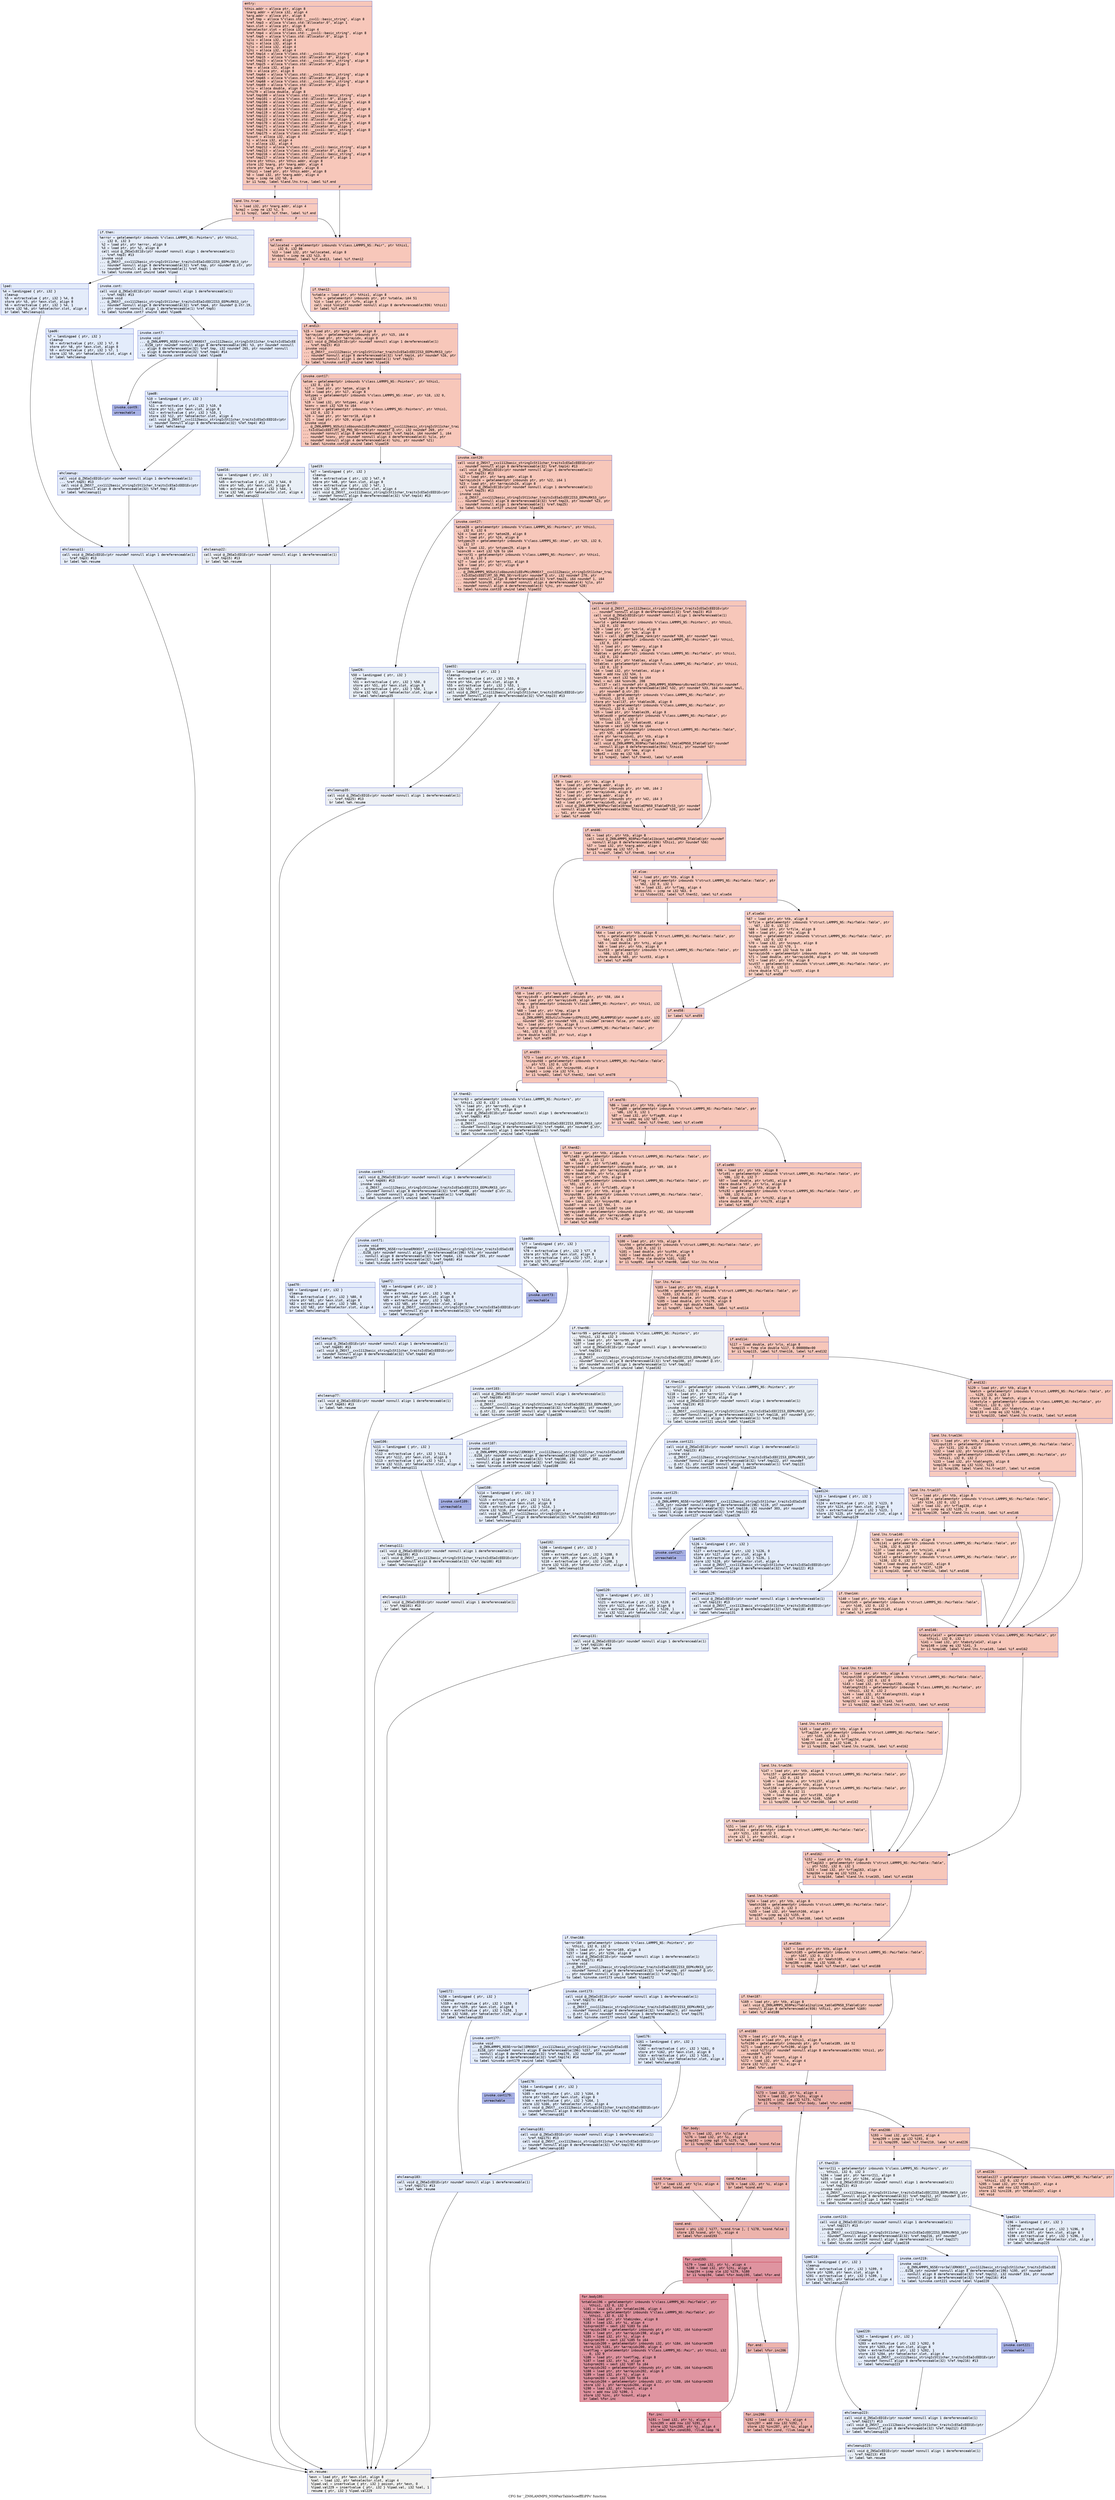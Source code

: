 digraph "CFG for '_ZN9LAMMPS_NS9PairTable5coeffEiPPc' function" {
	label="CFG for '_ZN9LAMMPS_NS9PairTable5coeffEiPPc' function";

	Node0x55f58a2f3750 [shape=record,color="#3d50c3ff", style=filled, fillcolor="#ec7f6370" fontname="Courier",label="{entry:\l|  %this.addr = alloca ptr, align 8\l  %narg.addr = alloca i32, align 4\l  %arg.addr = alloca ptr, align 8\l  %ref.tmp = alloca %\"class.std::__cxx11::basic_string\", align 8\l  %ref.tmp3 = alloca %\"class.std::allocator.0\", align 1\l  %exn.slot = alloca ptr, align 8\l  %ehselector.slot = alloca i32, align 4\l  %ref.tmp4 = alloca %\"class.std::__cxx11::basic_string\", align 8\l  %ref.tmp5 = alloca %\"class.std::allocator.0\", align 1\l  %ilo = alloca i32, align 4\l  %ihi = alloca i32, align 4\l  %jlo = alloca i32, align 4\l  %jhi = alloca i32, align 4\l  %ref.tmp14 = alloca %\"class.std::__cxx11::basic_string\", align 8\l  %ref.tmp15 = alloca %\"class.std::allocator.0\", align 1\l  %ref.tmp23 = alloca %\"class.std::__cxx11::basic_string\", align 8\l  %ref.tmp25 = alloca %\"class.std::allocator.0\", align 1\l  %me = alloca i32, align 4\l  %tb = alloca ptr, align 8\l  %ref.tmp64 = alloca %\"class.std::__cxx11::basic_string\", align 8\l  %ref.tmp65 = alloca %\"class.std::allocator.0\", align 1\l  %ref.tmp68 = alloca %\"class.std::__cxx11::basic_string\", align 8\l  %ref.tmp69 = alloca %\"class.std::allocator.0\", align 1\l  %rlo = alloca double, align 8\l  %rhi79 = alloca double, align 8\l  %ref.tmp100 = alloca %\"class.std::__cxx11::basic_string\", align 8\l  %ref.tmp101 = alloca %\"class.std::allocator.0\", align 1\l  %ref.tmp104 = alloca %\"class.std::__cxx11::basic_string\", align 8\l  %ref.tmp105 = alloca %\"class.std::allocator.0\", align 1\l  %ref.tmp118 = alloca %\"class.std::__cxx11::basic_string\", align 8\l  %ref.tmp119 = alloca %\"class.std::allocator.0\", align 1\l  %ref.tmp122 = alloca %\"class.std::__cxx11::basic_string\", align 8\l  %ref.tmp123 = alloca %\"class.std::allocator.0\", align 1\l  %ref.tmp170 = alloca %\"class.std::__cxx11::basic_string\", align 8\l  %ref.tmp171 = alloca %\"class.std::allocator.0\", align 1\l  %ref.tmp174 = alloca %\"class.std::__cxx11::basic_string\", align 8\l  %ref.tmp175 = alloca %\"class.std::allocator.0\", align 1\l  %count = alloca i32, align 4\l  %i = alloca i32, align 4\l  %j = alloca i32, align 4\l  %ref.tmp212 = alloca %\"class.std::__cxx11::basic_string\", align 8\l  %ref.tmp213 = alloca %\"class.std::allocator.0\", align 1\l  %ref.tmp216 = alloca %\"class.std::__cxx11::basic_string\", align 8\l  %ref.tmp217 = alloca %\"class.std::allocator.0\", align 1\l  store ptr %this, ptr %this.addr, align 8\l  store i32 %narg, ptr %narg.addr, align 4\l  store ptr %arg, ptr %arg.addr, align 8\l  %this1 = load ptr, ptr %this.addr, align 8\l  %0 = load i32, ptr %narg.addr, align 4\l  %cmp = icmp ne i32 %0, 4\l  br i1 %cmp, label %land.lhs.true, label %if.end\l|{<s0>T|<s1>F}}"];
	Node0x55f58a2f3750:s0 -> Node0x55f58a2f4760[tooltip="entry -> land.lhs.true\nProbability 50.00%" ];
	Node0x55f58a2f3750:s1 -> Node0x55f58a2f47e0[tooltip="entry -> if.end\nProbability 50.00%" ];
	Node0x55f58a2f4760 [shape=record,color="#3d50c3ff", style=filled, fillcolor="#ef886b70" fontname="Courier",label="{land.lhs.true:\l|  %1 = load i32, ptr %narg.addr, align 4\l  %cmp2 = icmp ne i32 %1, 5\l  br i1 %cmp2, label %if.then, label %if.end\l|{<s0>T|<s1>F}}"];
	Node0x55f58a2f4760:s0 -> Node0x55f58a2f60e0[tooltip="land.lhs.true -> if.then\nProbability 0.00%" ];
	Node0x55f58a2f4760:s1 -> Node0x55f58a2f47e0[tooltip="land.lhs.true -> if.end\nProbability 100.00%" ];
	Node0x55f58a2f60e0 [shape=record,color="#3d50c3ff", style=filled, fillcolor="#c7d7f070" fontname="Courier",label="{if.then:\l|  %error = getelementptr inbounds %\"class.LAMMPS_NS::Pointers\", ptr %this1,\l... i32 0, i32 3\l  %2 = load ptr, ptr %error, align 8\l  %3 = load ptr, ptr %2, align 8\l  call void @_ZNSaIcEC1Ev(ptr noundef nonnull align 1 dereferenceable(1)\l... %ref.tmp3) #13\l  invoke void\l... @_ZNSt7__cxx1112basic_stringIcSt11char_traitsIcESaIcEEC2IS3_EEPKcRKS3_(ptr\l... noundef nonnull align 8 dereferenceable(32) %ref.tmp, ptr noundef @.str, ptr\l... noundef nonnull align 1 dereferenceable(1) %ref.tmp3)\l          to label %invoke.cont unwind label %lpad\l}"];
	Node0x55f58a2f60e0 -> Node0x55f58a2f6540[tooltip="if.then -> invoke.cont\nProbability 50.00%" ];
	Node0x55f58a2f60e0 -> Node0x55f58a2f65c0[tooltip="if.then -> lpad\nProbability 50.00%" ];
	Node0x55f58a2f6540 [shape=record,color="#3d50c3ff", style=filled, fillcolor="#c1d4f470" fontname="Courier",label="{invoke.cont:\l|  call void @_ZNSaIcEC1Ev(ptr noundef nonnull align 1 dereferenceable(1)\l... %ref.tmp5) #13\l  invoke void\l... @_ZNSt7__cxx1112basic_stringIcSt11char_traitsIcESaIcEEC2IS3_EEPKcRKS3_(ptr\l... noundef nonnull align 8 dereferenceable(32) %ref.tmp4, ptr noundef @.str.19,\l... ptr noundef nonnull align 1 dereferenceable(1) %ref.tmp5)\l          to label %invoke.cont7 unwind label %lpad6\l}"];
	Node0x55f58a2f6540 -> Node0x55f58a2f68e0[tooltip="invoke.cont -> invoke.cont7\nProbability 50.00%" ];
	Node0x55f58a2f6540 -> Node0x55f58a2f6930[tooltip="invoke.cont -> lpad6\nProbability 50.00%" ];
	Node0x55f58a2f68e0 [shape=record,color="#3d50c3ff", style=filled, fillcolor="#bfd3f670" fontname="Courier",label="{invoke.cont7:\l|  invoke void\l... @_ZN9LAMMPS_NS5Error3allERKNSt7__cxx1112basic_stringIcSt11char_traitsIcESaIcEE\l...EiS8_(ptr noundef nonnull align 8 dereferenceable(196) %3, ptr noundef nonnull\l... align 8 dereferenceable(32) %ref.tmp, i32 noundef 265, ptr noundef nonnull\l... align 8 dereferenceable(32) %ref.tmp4) #14\l          to label %invoke.cont9 unwind label %lpad8\l}"];
	Node0x55f58a2f68e0 -> Node0x55f58a2f6890[tooltip="invoke.cont7 -> invoke.cont9\nProbability 0.00%" ];
	Node0x55f58a2f68e0 -> Node0x55f58a2f6b90[tooltip="invoke.cont7 -> lpad8\nProbability 100.00%" ];
	Node0x55f58a2f6890 [shape=record,color="#3d50c3ff", style=filled, fillcolor="#3d50c370" fontname="Courier",label="{invoke.cont9:\l|  unreachable\l}"];
	Node0x55f58a2f65c0 [shape=record,color="#3d50c3ff", style=filled, fillcolor="#c1d4f470" fontname="Courier",label="{lpad:\l|  %4 = landingpad \{ ptr, i32 \}\l          cleanup\l  %5 = extractvalue \{ ptr, i32 \} %4, 0\l  store ptr %5, ptr %exn.slot, align 8\l  %6 = extractvalue \{ ptr, i32 \} %4, 1\l  store i32 %6, ptr %ehselector.slot, align 4\l  br label %ehcleanup11\l}"];
	Node0x55f58a2f65c0 -> Node0x55f58a2f7170[tooltip="lpad -> ehcleanup11\nProbability 100.00%" ];
	Node0x55f58a2f6930 [shape=record,color="#3d50c3ff", style=filled, fillcolor="#bfd3f670" fontname="Courier",label="{lpad6:\l|  %7 = landingpad \{ ptr, i32 \}\l          cleanup\l  %8 = extractvalue \{ ptr, i32 \} %7, 0\l  store ptr %8, ptr %exn.slot, align 8\l  %9 = extractvalue \{ ptr, i32 \} %7, 1\l  store i32 %9, ptr %ehselector.slot, align 4\l  br label %ehcleanup\l}"];
	Node0x55f58a2f6930 -> Node0x55f58a2f7450[tooltip="lpad6 -> ehcleanup\nProbability 100.00%" ];
	Node0x55f58a2f6b90 [shape=record,color="#3d50c3ff", style=filled, fillcolor="#bfd3f670" fontname="Courier",label="{lpad8:\l|  %10 = landingpad \{ ptr, i32 \}\l          cleanup\l  %11 = extractvalue \{ ptr, i32 \} %10, 0\l  store ptr %11, ptr %exn.slot, align 8\l  %12 = extractvalue \{ ptr, i32 \} %10, 1\l  store i32 %12, ptr %ehselector.slot, align 4\l  call void @_ZNSt7__cxx1112basic_stringIcSt11char_traitsIcESaIcEED1Ev(ptr\l... noundef nonnull align 8 dereferenceable(32) %ref.tmp4) #13\l  br label %ehcleanup\l}"];
	Node0x55f58a2f6b90 -> Node0x55f58a2f7450[tooltip="lpad8 -> ehcleanup\nProbability 100.00%" ];
	Node0x55f58a2f7450 [shape=record,color="#3d50c3ff", style=filled, fillcolor="#c1d4f470" fontname="Courier",label="{ehcleanup:\l|  call void @_ZNSaIcED1Ev(ptr noundef nonnull align 1 dereferenceable(1)\l... %ref.tmp5) #13\l  call void @_ZNSt7__cxx1112basic_stringIcSt11char_traitsIcESaIcEED1Ev(ptr\l... noundef nonnull align 8 dereferenceable(32) %ref.tmp) #13\l  br label %ehcleanup11\l}"];
	Node0x55f58a2f7450 -> Node0x55f58a2f7170[tooltip="ehcleanup -> ehcleanup11\nProbability 100.00%" ];
	Node0x55f58a2f7170 [shape=record,color="#3d50c3ff", style=filled, fillcolor="#c7d7f070" fontname="Courier",label="{ehcleanup11:\l|  call void @_ZNSaIcED1Ev(ptr noundef nonnull align 1 dereferenceable(1)\l... %ref.tmp3) #13\l  br label %eh.resume\l}"];
	Node0x55f58a2f7170 -> Node0x55f58a2f7c20[tooltip="ehcleanup11 -> eh.resume\nProbability 100.00%" ];
	Node0x55f58a2f47e0 [shape=record,color="#3d50c3ff", style=filled, fillcolor="#ec7f6370" fontname="Courier",label="{if.end:\l|  %allocated = getelementptr inbounds %\"class.LAMMPS_NS::Pair\", ptr %this1,\l... i32 0, i32 86\l  %13 = load i32, ptr %allocated, align 8\l  %tobool = icmp ne i32 %13, 0\l  br i1 %tobool, label %if.end13, label %if.then12\l|{<s0>T|<s1>F}}"];
	Node0x55f58a2f47e0:s0 -> Node0x55f58a2f7ee0[tooltip="if.end -> if.end13\nProbability 62.50%" ];
	Node0x55f58a2f47e0:s1 -> Node0x55f58a2f7f60[tooltip="if.end -> if.then12\nProbability 37.50%" ];
	Node0x55f58a2f7f60 [shape=record,color="#3d50c3ff", style=filled, fillcolor="#f08b6e70" fontname="Courier",label="{if.then12:\l|  %vtable = load ptr, ptr %this1, align 8\l  %vfn = getelementptr inbounds ptr, ptr %vtable, i64 51\l  %14 = load ptr, ptr %vfn, align 8\l  call void %14(ptr noundef nonnull align 8 dereferenceable(936) %this1)\l  br label %if.end13\l}"];
	Node0x55f58a2f7f60 -> Node0x55f58a2f7ee0[tooltip="if.then12 -> if.end13\nProbability 100.00%" ];
	Node0x55f58a2f7ee0 [shape=record,color="#3d50c3ff", style=filled, fillcolor="#ec7f6370" fontname="Courier",label="{if.end13:\l|  %15 = load ptr, ptr %arg.addr, align 8\l  %arrayidx = getelementptr inbounds ptr, ptr %15, i64 0\l  %16 = load ptr, ptr %arrayidx, align 8\l  call void @_ZNSaIcEC1Ev(ptr noundef nonnull align 1 dereferenceable(1)\l... %ref.tmp15) #13\l  invoke void\l... @_ZNSt7__cxx1112basic_stringIcSt11char_traitsIcESaIcEEC2IS3_EEPKcRKS3_(ptr\l... noundef nonnull align 8 dereferenceable(32) %ref.tmp14, ptr noundef %16, ptr\l... noundef nonnull align 1 dereferenceable(1) %ref.tmp15)\l          to label %invoke.cont17 unwind label %lpad16\l}"];
	Node0x55f58a2f7ee0 -> Node0x55f58a2f8750[tooltip="if.end13 -> invoke.cont17\nProbability 100.00%" ];
	Node0x55f58a2f7ee0 -> Node0x55f58a2f87d0[tooltip="if.end13 -> lpad16\nProbability 0.00%" ];
	Node0x55f58a2f8750 [shape=record,color="#3d50c3ff", style=filled, fillcolor="#ec7f6370" fontname="Courier",label="{invoke.cont17:\l|  %atom = getelementptr inbounds %\"class.LAMMPS_NS::Pointers\", ptr %this1,\l... i32 0, i32 6\l  %17 = load ptr, ptr %atom, align 8\l  %18 = load ptr, ptr %17, align 8\l  %ntypes = getelementptr inbounds %\"class.LAMMPS_NS::Atom\", ptr %18, i32 0,\l... i32 17\l  %19 = load i32, ptr %ntypes, align 8\l  %conv = sext i32 %19 to i64\l  %error18 = getelementptr inbounds %\"class.LAMMPS_NS::Pointers\", ptr %this1,\l... i32 0, i32 3\l  %20 = load ptr, ptr %error18, align 8\l  %21 = load ptr, ptr %20, align 8\l  invoke void\l... @_ZN9LAMMPS_NS5utils6boundsIiEEvPKciRKNSt7__cxx1112basic_stringIcSt11char_trai\l...tsIcESaIcEEEllRT_SD_PNS_5ErrorE(ptr noundef @.str, i32 noundef 269, ptr\l... noundef nonnull align 8 dereferenceable(32) %ref.tmp14, i64 noundef 1, i64\l... noundef %conv, ptr noundef nonnull align 4 dereferenceable(4) %ilo, ptr\l... noundef nonnull align 4 dereferenceable(4) %ihi, ptr noundef %21)\l          to label %invoke.cont20 unwind label %lpad19\l}"];
	Node0x55f58a2f8750 -> Node0x55f58a2f8700[tooltip="invoke.cont17 -> invoke.cont20\nProbability 100.00%" ];
	Node0x55f58a2f8750 -> Node0x55f58a2f9020[tooltip="invoke.cont17 -> lpad19\nProbability 0.00%" ];
	Node0x55f58a2f8700 [shape=record,color="#3d50c3ff", style=filled, fillcolor="#ec7f6370" fontname="Courier",label="{invoke.cont20:\l|  call void @_ZNSt7__cxx1112basic_stringIcSt11char_traitsIcESaIcEED1Ev(ptr\l... noundef nonnull align 8 dereferenceable(32) %ref.tmp14) #13\l  call void @_ZNSaIcED1Ev(ptr noundef nonnull align 1 dereferenceable(1)\l... %ref.tmp15) #13\l  %22 = load ptr, ptr %arg.addr, align 8\l  %arrayidx24 = getelementptr inbounds ptr, ptr %22, i64 1\l  %23 = load ptr, ptr %arrayidx24, align 8\l  call void @_ZNSaIcEC1Ev(ptr noundef nonnull align 1 dereferenceable(1)\l... %ref.tmp25) #13\l  invoke void\l... @_ZNSt7__cxx1112basic_stringIcSt11char_traitsIcESaIcEEC2IS3_EEPKcRKS3_(ptr\l... noundef nonnull align 8 dereferenceable(32) %ref.tmp23, ptr noundef %23, ptr\l... noundef nonnull align 1 dereferenceable(1) %ref.tmp25)\l          to label %invoke.cont27 unwind label %lpad26\l}"];
	Node0x55f58a2f8700 -> Node0x55f58a2f9820[tooltip="invoke.cont20 -> invoke.cont27\nProbability 100.00%" ];
	Node0x55f58a2f8700 -> Node0x55f58a2f98a0[tooltip="invoke.cont20 -> lpad26\nProbability 0.00%" ];
	Node0x55f58a2f9820 [shape=record,color="#3d50c3ff", style=filled, fillcolor="#ec7f6370" fontname="Courier",label="{invoke.cont27:\l|  %atom28 = getelementptr inbounds %\"class.LAMMPS_NS::Pointers\", ptr %this1,\l... i32 0, i32 6\l  %24 = load ptr, ptr %atom28, align 8\l  %25 = load ptr, ptr %24, align 8\l  %ntypes29 = getelementptr inbounds %\"class.LAMMPS_NS::Atom\", ptr %25, i32 0,\l... i32 17\l  %26 = load i32, ptr %ntypes29, align 8\l  %conv30 = sext i32 %26 to i64\l  %error31 = getelementptr inbounds %\"class.LAMMPS_NS::Pointers\", ptr %this1,\l... i32 0, i32 3\l  %27 = load ptr, ptr %error31, align 8\l  %28 = load ptr, ptr %27, align 8\l  invoke void\l... @_ZN9LAMMPS_NS5utils6boundsIiEEvPKciRKNSt7__cxx1112basic_stringIcSt11char_trai\l...tsIcESaIcEEEllRT_SD_PNS_5ErrorE(ptr noundef @.str, i32 noundef 270, ptr\l... noundef nonnull align 8 dereferenceable(32) %ref.tmp23, i64 noundef 1, i64\l... noundef %conv30, ptr noundef nonnull align 4 dereferenceable(4) %jlo, ptr\l... noundef nonnull align 4 dereferenceable(4) %jhi, ptr noundef %28)\l          to label %invoke.cont33 unwind label %lpad32\l}"];
	Node0x55f58a2f9820 -> Node0x55f58a2f97d0[tooltip="invoke.cont27 -> invoke.cont33\nProbability 100.00%" ];
	Node0x55f58a2f9820 -> Node0x55f58a2fa160[tooltip="invoke.cont27 -> lpad32\nProbability 0.00%" ];
	Node0x55f58a2f97d0 [shape=record,color="#3d50c3ff", style=filled, fillcolor="#ec7f6370" fontname="Courier",label="{invoke.cont33:\l|  call void @_ZNSt7__cxx1112basic_stringIcSt11char_traitsIcESaIcEED1Ev(ptr\l... noundef nonnull align 8 dereferenceable(32) %ref.tmp23) #13\l  call void @_ZNSaIcED1Ev(ptr noundef nonnull align 1 dereferenceable(1)\l... %ref.tmp25) #13\l  %world = getelementptr inbounds %\"class.LAMMPS_NS::Pointers\", ptr %this1,\l... i32 0, i32 16\l  %29 = load ptr, ptr %world, align 8\l  %30 = load ptr, ptr %29, align 8\l  %call = call i32 @MPI_Comm_rank(ptr noundef %30, ptr noundef %me)\l  %memory = getelementptr inbounds %\"class.LAMMPS_NS::Pointers\", ptr %this1,\l... i32 0, i32 2\l  %31 = load ptr, ptr %memory, align 8\l  %32 = load ptr, ptr %31, align 8\l  %tables = getelementptr inbounds %\"class.LAMMPS_NS::PairTable\", ptr %this1,\l... i32 0, i32 4\l  %33 = load ptr, ptr %tables, align 8\l  %ntables = getelementptr inbounds %\"class.LAMMPS_NS::PairTable\", ptr %this1,\l... i32 0, i32 3\l  %34 = load i32, ptr %ntables, align 4\l  %add = add nsw i32 %34, 1\l  %conv36 = sext i32 %add to i64\l  %mul = mul i64 %conv36, 208\l  %call37 = call noundef ptr @_ZN9LAMMPS_NS6Memory8sreallocEPvlPKc(ptr noundef\l... nonnull align 8 dereferenceable(184) %32, ptr noundef %33, i64 noundef %mul,\l... ptr noundef @.str.20)\l  %tables38 = getelementptr inbounds %\"class.LAMMPS_NS::PairTable\", ptr\l... %this1, i32 0, i32 4\l  store ptr %call37, ptr %tables38, align 8\l  %tables39 = getelementptr inbounds %\"class.LAMMPS_NS::PairTable\", ptr\l... %this1, i32 0, i32 4\l  %35 = load ptr, ptr %tables39, align 8\l  %ntables40 = getelementptr inbounds %\"class.LAMMPS_NS::PairTable\", ptr\l... %this1, i32 0, i32 3\l  %36 = load i32, ptr %ntables40, align 4\l  %idxprom = sext i32 %36 to i64\l  %arrayidx41 = getelementptr inbounds %\"struct.LAMMPS_NS::PairTable::Table\",\l... ptr %35, i64 %idxprom\l  store ptr %arrayidx41, ptr %tb, align 8\l  %37 = load ptr, ptr %tb, align 8\l  call void @_ZN9LAMMPS_NS9PairTable10null_tableEPNS0_5TableE(ptr noundef\l... nonnull align 8 dereferenceable(936) %this1, ptr noundef %37)\l  %38 = load i32, ptr %me, align 4\l  %cmp42 = icmp eq i32 %38, 0\l  br i1 %cmp42, label %if.then43, label %if.end46\l|{<s0>T|<s1>F}}"];
	Node0x55f58a2f97d0:s0 -> Node0x55f58a2fc290[tooltip="invoke.cont33 -> if.then43\nProbability 37.50%" ];
	Node0x55f58a2f97d0:s1 -> Node0x55f58a2fc370[tooltip="invoke.cont33 -> if.end46\nProbability 62.50%" ];
	Node0x55f58a2fc290 [shape=record,color="#3d50c3ff", style=filled, fillcolor="#f08b6e70" fontname="Courier",label="{if.then43:\l|  %39 = load ptr, ptr %tb, align 8\l  %40 = load ptr, ptr %arg.addr, align 8\l  %arrayidx44 = getelementptr inbounds ptr, ptr %40, i64 2\l  %41 = load ptr, ptr %arrayidx44, align 8\l  %42 = load ptr, ptr %arg.addr, align 8\l  %arrayidx45 = getelementptr inbounds ptr, ptr %42, i64 3\l  %43 = load ptr, ptr %arrayidx45, align 8\l  call void @_ZN9LAMMPS_NS9PairTable10read_tableEPNS0_5TableEPcS3_(ptr noundef\l... nonnull align 8 dereferenceable(936) %this1, ptr noundef %39, ptr noundef\l... %41, ptr noundef %43)\l  br label %if.end46\l}"];
	Node0x55f58a2fc290 -> Node0x55f58a2fc370[tooltip="if.then43 -> if.end46\nProbability 100.00%" ];
	Node0x55f58a2f87d0 [shape=record,color="#3d50c3ff", style=filled, fillcolor="#cedaeb70" fontname="Courier",label="{lpad16:\l|  %44 = landingpad \{ ptr, i32 \}\l          cleanup\l  %45 = extractvalue \{ ptr, i32 \} %44, 0\l  store ptr %45, ptr %exn.slot, align 8\l  %46 = extractvalue \{ ptr, i32 \} %44, 1\l  store i32 %46, ptr %ehselector.slot, align 4\l  br label %ehcleanup22\l}"];
	Node0x55f58a2f87d0 -> Node0x55f58a2fce80[tooltip="lpad16 -> ehcleanup22\nProbability 100.00%" ];
	Node0x55f58a2f9020 [shape=record,color="#3d50c3ff", style=filled, fillcolor="#cedaeb70" fontname="Courier",label="{lpad19:\l|  %47 = landingpad \{ ptr, i32 \}\l          cleanup\l  %48 = extractvalue \{ ptr, i32 \} %47, 0\l  store ptr %48, ptr %exn.slot, align 8\l  %49 = extractvalue \{ ptr, i32 \} %47, 1\l  store i32 %49, ptr %ehselector.slot, align 4\l  call void @_ZNSt7__cxx1112basic_stringIcSt11char_traitsIcESaIcEED1Ev(ptr\l... noundef nonnull align 8 dereferenceable(32) %ref.tmp14) #13\l  br label %ehcleanup22\l}"];
	Node0x55f58a2f9020 -> Node0x55f58a2fce80[tooltip="lpad19 -> ehcleanup22\nProbability 100.00%" ];
	Node0x55f58a2fce80 [shape=record,color="#3d50c3ff", style=filled, fillcolor="#d4dbe670" fontname="Courier",label="{ehcleanup22:\l|  call void @_ZNSaIcED1Ev(ptr noundef nonnull align 1 dereferenceable(1)\l... %ref.tmp15) #13\l  br label %eh.resume\l}"];
	Node0x55f58a2fce80 -> Node0x55f58a2f7c20[tooltip="ehcleanup22 -> eh.resume\nProbability 100.00%" ];
	Node0x55f58a2f98a0 [shape=record,color="#3d50c3ff", style=filled, fillcolor="#cedaeb70" fontname="Courier",label="{lpad26:\l|  %50 = landingpad \{ ptr, i32 \}\l          cleanup\l  %51 = extractvalue \{ ptr, i32 \} %50, 0\l  store ptr %51, ptr %exn.slot, align 8\l  %52 = extractvalue \{ ptr, i32 \} %50, 1\l  store i32 %52, ptr %ehselector.slot, align 4\l  br label %ehcleanup35\l}"];
	Node0x55f58a2f98a0 -> Node0x55f58a2fdfc0[tooltip="lpad26 -> ehcleanup35\nProbability 100.00%" ];
	Node0x55f58a2fa160 [shape=record,color="#3d50c3ff", style=filled, fillcolor="#cedaeb70" fontname="Courier",label="{lpad32:\l|  %53 = landingpad \{ ptr, i32 \}\l          cleanup\l  %54 = extractvalue \{ ptr, i32 \} %53, 0\l  store ptr %54, ptr %exn.slot, align 8\l  %55 = extractvalue \{ ptr, i32 \} %53, 1\l  store i32 %55, ptr %ehselector.slot, align 4\l  call void @_ZNSt7__cxx1112basic_stringIcSt11char_traitsIcESaIcEED1Ev(ptr\l... noundef nonnull align 8 dereferenceable(32) %ref.tmp23) #13\l  br label %ehcleanup35\l}"];
	Node0x55f58a2fa160 -> Node0x55f58a2fdfc0[tooltip="lpad32 -> ehcleanup35\nProbability 100.00%" ];
	Node0x55f58a2fdfc0 [shape=record,color="#3d50c3ff", style=filled, fillcolor="#d4dbe670" fontname="Courier",label="{ehcleanup35:\l|  call void @_ZNSaIcED1Ev(ptr noundef nonnull align 1 dereferenceable(1)\l... %ref.tmp25) #13\l  br label %eh.resume\l}"];
	Node0x55f58a2fdfc0 -> Node0x55f58a2f7c20[tooltip="ehcleanup35 -> eh.resume\nProbability 100.00%" ];
	Node0x55f58a2fc370 [shape=record,color="#3d50c3ff", style=filled, fillcolor="#ec7f6370" fontname="Courier",label="{if.end46:\l|  %56 = load ptr, ptr %tb, align 8\l  call void @_ZN9LAMMPS_NS9PairTable11bcast_tableEPNS0_5TableE(ptr noundef\l... nonnull align 8 dereferenceable(936) %this1, ptr noundef %56)\l  %57 = load i32, ptr %narg.addr, align 4\l  %cmp47 = icmp eq i32 %57, 5\l  br i1 %cmp47, label %if.then48, label %if.else\l|{<s0>T|<s1>F}}"];
	Node0x55f58a2fc370:s0 -> Node0x55f58a2fe9d0[tooltip="if.end46 -> if.then48\nProbability 50.00%" ];
	Node0x55f58a2fc370:s1 -> Node0x55f58a2fea20[tooltip="if.end46 -> if.else\nProbability 50.00%" ];
	Node0x55f58a2fe9d0 [shape=record,color="#3d50c3ff", style=filled, fillcolor="#ef886b70" fontname="Courier",label="{if.then48:\l|  %58 = load ptr, ptr %arg.addr, align 8\l  %arrayidx49 = getelementptr inbounds ptr, ptr %58, i64 4\l  %59 = load ptr, ptr %arrayidx49, align 8\l  %lmp = getelementptr inbounds %\"class.LAMMPS_NS::Pointers\", ptr %this1, i32\l... 0, i32 1\l  %60 = load ptr, ptr %lmp, align 8\l  %call50 = call noundef double\l... @_ZN9LAMMPS_NS5utils7numericEPKciS2_bPNS_6LAMMPSE(ptr noundef @.str, i32\l... noundef 283, ptr noundef %59, i1 noundef zeroext false, ptr noundef %60)\l  %61 = load ptr, ptr %tb, align 8\l  %cut = getelementptr inbounds %\"struct.LAMMPS_NS::PairTable::Table\", ptr\l... %61, i32 0, i32 11\l  store double %call50, ptr %cut, align 8\l  br label %if.end59\l}"];
	Node0x55f58a2fe9d0 -> Node0x55f58a2ff360[tooltip="if.then48 -> if.end59\nProbability 100.00%" ];
	Node0x55f58a2fea20 [shape=record,color="#3d50c3ff", style=filled, fillcolor="#ef886b70" fontname="Courier",label="{if.else:\l|  %62 = load ptr, ptr %tb, align 8\l  %rflag = getelementptr inbounds %\"struct.LAMMPS_NS::PairTable::Table\", ptr\l... %62, i32 0, i32 1\l  %63 = load i32, ptr %rflag, align 4\l  %tobool51 = icmp ne i32 %63, 0\l  br i1 %tobool51, label %if.then52, label %if.else54\l|{<s0>T|<s1>F}}"];
	Node0x55f58a2fea20:s0 -> Node0x55f58a2ff720[tooltip="if.else -> if.then52\nProbability 62.50%" ];
	Node0x55f58a2fea20:s1 -> Node0x55f58a2ff7a0[tooltip="if.else -> if.else54\nProbability 37.50%" ];
	Node0x55f58a2ff720 [shape=record,color="#3d50c3ff", style=filled, fillcolor="#f08b6e70" fontname="Courier",label="{if.then52:\l|  %64 = load ptr, ptr %tb, align 8\l  %rhi = getelementptr inbounds %\"struct.LAMMPS_NS::PairTable::Table\", ptr\l... %64, i32 0, i32 8\l  %65 = load double, ptr %rhi, align 8\l  %66 = load ptr, ptr %tb, align 8\l  %cut53 = getelementptr inbounds %\"struct.LAMMPS_NS::PairTable::Table\", ptr\l... %66, i32 0, i32 11\l  store double %65, ptr %cut53, align 8\l  br label %if.end58\l}"];
	Node0x55f58a2ff720 -> Node0x55f58a2ffd10[tooltip="if.then52 -> if.end58\nProbability 100.00%" ];
	Node0x55f58a2ff7a0 [shape=record,color="#3d50c3ff", style=filled, fillcolor="#f3947570" fontname="Courier",label="{if.else54:\l|  %67 = load ptr, ptr %tb, align 8\l  %rfile = getelementptr inbounds %\"struct.LAMMPS_NS::PairTable::Table\", ptr\l... %67, i32 0, i32 12\l  %68 = load ptr, ptr %rfile, align 8\l  %69 = load ptr, ptr %tb, align 8\l  %ninput = getelementptr inbounds %\"struct.LAMMPS_NS::PairTable::Table\", ptr\l... %69, i32 0, i32 0\l  %70 = load i32, ptr %ninput, align 8\l  %sub = sub nsw i32 %70, 1\l  %idxprom55 = sext i32 %sub to i64\l  %arrayidx56 = getelementptr inbounds double, ptr %68, i64 %idxprom55\l  %71 = load double, ptr %arrayidx56, align 8\l  %72 = load ptr, ptr %tb, align 8\l  %cut57 = getelementptr inbounds %\"struct.LAMMPS_NS::PairTable::Table\", ptr\l... %72, i32 0, i32 11\l  store double %71, ptr %cut57, align 8\l  br label %if.end58\l}"];
	Node0x55f58a2ff7a0 -> Node0x55f58a2ffd10[tooltip="if.else54 -> if.end58\nProbability 100.00%" ];
	Node0x55f58a2ffd10 [shape=record,color="#3d50c3ff", style=filled, fillcolor="#ef886b70" fontname="Courier",label="{if.end58:\l|  br label %if.end59\l}"];
	Node0x55f58a2ffd10 -> Node0x55f58a2ff360[tooltip="if.end58 -> if.end59\nProbability 100.00%" ];
	Node0x55f58a2ff360 [shape=record,color="#3d50c3ff", style=filled, fillcolor="#ec7f6370" fontname="Courier",label="{if.end59:\l|  %73 = load ptr, ptr %tb, align 8\l  %ninput60 = getelementptr inbounds %\"struct.LAMMPS_NS::PairTable::Table\",\l... ptr %73, i32 0, i32 0\l  %74 = load i32, ptr %ninput60, align 8\l  %cmp61 = icmp sle i32 %74, 1\l  br i1 %cmp61, label %if.then62, label %if.end78\l|{<s0>T|<s1>F}}"];
	Node0x55f58a2ff360:s0 -> Node0x55f58a3009e0[tooltip="if.end59 -> if.then62\nProbability 0.00%" ];
	Node0x55f58a2ff360:s1 -> Node0x55f58a300a60[tooltip="if.end59 -> if.end78\nProbability 100.00%" ];
	Node0x55f58a3009e0 [shape=record,color="#3d50c3ff", style=filled, fillcolor="#cedaeb70" fontname="Courier",label="{if.then62:\l|  %error63 = getelementptr inbounds %\"class.LAMMPS_NS::Pointers\", ptr\l... %this1, i32 0, i32 3\l  %75 = load ptr, ptr %error63, align 8\l  %76 = load ptr, ptr %75, align 8\l  call void @_ZNSaIcEC1Ev(ptr noundef nonnull align 1 dereferenceable(1)\l... %ref.tmp65) #13\l  invoke void\l... @_ZNSt7__cxx1112basic_stringIcSt11char_traitsIcESaIcEEC2IS3_EEPKcRKS3_(ptr\l... noundef nonnull align 8 dereferenceable(32) %ref.tmp64, ptr noundef @.str,\l... ptr noundef nonnull align 1 dereferenceable(1) %ref.tmp65)\l          to label %invoke.cont67 unwind label %lpad66\l}"];
	Node0x55f58a3009e0 -> Node0x55f58a300ef0[tooltip="if.then62 -> invoke.cont67\nProbability 50.00%" ];
	Node0x55f58a3009e0 -> Node0x55f58a300f70[tooltip="if.then62 -> lpad66\nProbability 50.00%" ];
	Node0x55f58a300ef0 [shape=record,color="#3d50c3ff", style=filled, fillcolor="#c7d7f070" fontname="Courier",label="{invoke.cont67:\l|  call void @_ZNSaIcEC1Ev(ptr noundef nonnull align 1 dereferenceable(1)\l... %ref.tmp69) #13\l  invoke void\l... @_ZNSt7__cxx1112basic_stringIcSt11char_traitsIcESaIcEEC2IS3_EEPKcRKS3_(ptr\l... noundef nonnull align 8 dereferenceable(32) %ref.tmp68, ptr noundef @.str.21,\l... ptr noundef nonnull align 1 dereferenceable(1) %ref.tmp69)\l          to label %invoke.cont71 unwind label %lpad70\l}"];
	Node0x55f58a300ef0 -> Node0x55f58a301290[tooltip="invoke.cont67 -> invoke.cont71\nProbability 50.00%" ];
	Node0x55f58a300ef0 -> Node0x55f58a3012e0[tooltip="invoke.cont67 -> lpad70\nProbability 50.00%" ];
	Node0x55f58a301290 [shape=record,color="#3d50c3ff", style=filled, fillcolor="#c1d4f470" fontname="Courier",label="{invoke.cont71:\l|  invoke void\l... @_ZN9LAMMPS_NS5Error3oneERKNSt7__cxx1112basic_stringIcSt11char_traitsIcESaIcEE\l...EiS8_(ptr noundef nonnull align 8 dereferenceable(196) %76, ptr noundef\l... nonnull align 8 dereferenceable(32) %ref.tmp64, i32 noundef 293, ptr noundef\l... nonnull align 8 dereferenceable(32) %ref.tmp68) #14\l          to label %invoke.cont73 unwind label %lpad72\l}"];
	Node0x55f58a301290 -> Node0x55f58a301240[tooltip="invoke.cont71 -> invoke.cont73\nProbability 0.00%" ];
	Node0x55f58a301290 -> Node0x55f58a301600[tooltip="invoke.cont71 -> lpad72\nProbability 100.00%" ];
	Node0x55f58a301240 [shape=record,color="#3d50c3ff", style=filled, fillcolor="#3d50c370" fontname="Courier",label="{invoke.cont73:\l|  unreachable\l}"];
	Node0x55f58a300f70 [shape=record,color="#3d50c3ff", style=filled, fillcolor="#c7d7f070" fontname="Courier",label="{lpad66:\l|  %77 = landingpad \{ ptr, i32 \}\l          cleanup\l  %78 = extractvalue \{ ptr, i32 \} %77, 0\l  store ptr %78, ptr %exn.slot, align 8\l  %79 = extractvalue \{ ptr, i32 \} %77, 1\l  store i32 %79, ptr %ehselector.slot, align 4\l  br label %ehcleanup77\l}"];
	Node0x55f58a300f70 -> Node0x55f58a301ca0[tooltip="lpad66 -> ehcleanup77\nProbability 100.00%" ];
	Node0x55f58a3012e0 [shape=record,color="#3d50c3ff", style=filled, fillcolor="#c1d4f470" fontname="Courier",label="{lpad70:\l|  %80 = landingpad \{ ptr, i32 \}\l          cleanup\l  %81 = extractvalue \{ ptr, i32 \} %80, 0\l  store ptr %81, ptr %exn.slot, align 8\l  %82 = extractvalue \{ ptr, i32 \} %80, 1\l  store i32 %82, ptr %ehselector.slot, align 4\l  br label %ehcleanup75\l}"];
	Node0x55f58a3012e0 -> Node0x55f58a301ff0[tooltip="lpad70 -> ehcleanup75\nProbability 100.00%" ];
	Node0x55f58a301600 [shape=record,color="#3d50c3ff", style=filled, fillcolor="#c1d4f470" fontname="Courier",label="{lpad72:\l|  %83 = landingpad \{ ptr, i32 \}\l          cleanup\l  %84 = extractvalue \{ ptr, i32 \} %83, 0\l  store ptr %84, ptr %exn.slot, align 8\l  %85 = extractvalue \{ ptr, i32 \} %83, 1\l  store i32 %85, ptr %ehselector.slot, align 4\l  call void @_ZNSt7__cxx1112basic_stringIcSt11char_traitsIcESaIcEED1Ev(ptr\l... noundef nonnull align 8 dereferenceable(32) %ref.tmp68) #13\l  br label %ehcleanup75\l}"];
	Node0x55f58a301600 -> Node0x55f58a301ff0[tooltip="lpad72 -> ehcleanup75\nProbability 100.00%" ];
	Node0x55f58a301ff0 [shape=record,color="#3d50c3ff", style=filled, fillcolor="#c7d7f070" fontname="Courier",label="{ehcleanup75:\l|  call void @_ZNSaIcED1Ev(ptr noundef nonnull align 1 dereferenceable(1)\l... %ref.tmp69) #13\l  call void @_ZNSt7__cxx1112basic_stringIcSt11char_traitsIcESaIcEED1Ev(ptr\l... noundef nonnull align 8 dereferenceable(32) %ref.tmp64) #13\l  br label %ehcleanup77\l}"];
	Node0x55f58a301ff0 -> Node0x55f58a301ca0[tooltip="ehcleanup75 -> ehcleanup77\nProbability 100.00%" ];
	Node0x55f58a301ca0 [shape=record,color="#3d50c3ff", style=filled, fillcolor="#cedaeb70" fontname="Courier",label="{ehcleanup77:\l|  call void @_ZNSaIcED1Ev(ptr noundef nonnull align 1 dereferenceable(1)\l... %ref.tmp65) #13\l  br label %eh.resume\l}"];
	Node0x55f58a301ca0 -> Node0x55f58a2f7c20[tooltip="ehcleanup77 -> eh.resume\nProbability 100.00%" ];
	Node0x55f58a300a60 [shape=record,color="#3d50c3ff", style=filled, fillcolor="#ec7f6370" fontname="Courier",label="{if.end78:\l|  %86 = load ptr, ptr %tb, align 8\l  %rflag80 = getelementptr inbounds %\"struct.LAMMPS_NS::PairTable::Table\", ptr\l... %86, i32 0, i32 1\l  %87 = load i32, ptr %rflag80, align 4\l  %cmp81 = icmp eq i32 %87, 0\l  br i1 %cmp81, label %if.then82, label %if.else90\l|{<s0>T|<s1>F}}"];
	Node0x55f58a300a60:s0 -> Node0x55f58a302b80[tooltip="if.end78 -> if.then82\nProbability 37.50%" ];
	Node0x55f58a300a60:s1 -> Node0x55f58a302bd0[tooltip="if.end78 -> if.else90\nProbability 62.50%" ];
	Node0x55f58a302b80 [shape=record,color="#3d50c3ff", style=filled, fillcolor="#f08b6e70" fontname="Courier",label="{if.then82:\l|  %88 = load ptr, ptr %tb, align 8\l  %rfile83 = getelementptr inbounds %\"struct.LAMMPS_NS::PairTable::Table\", ptr\l... %88, i32 0, i32 12\l  %89 = load ptr, ptr %rfile83, align 8\l  %arrayidx84 = getelementptr inbounds double, ptr %89, i64 0\l  %90 = load double, ptr %arrayidx84, align 8\l  store double %90, ptr %rlo, align 8\l  %91 = load ptr, ptr %tb, align 8\l  %rfile85 = getelementptr inbounds %\"struct.LAMMPS_NS::PairTable::Table\", ptr\l... %91, i32 0, i32 12\l  %92 = load ptr, ptr %rfile85, align 8\l  %93 = load ptr, ptr %tb, align 8\l  %ninput86 = getelementptr inbounds %\"struct.LAMMPS_NS::PairTable::Table\",\l... ptr %93, i32 0, i32 0\l  %94 = load i32, ptr %ninput86, align 8\l  %sub87 = sub nsw i32 %94, 1\l  %idxprom88 = sext i32 %sub87 to i64\l  %arrayidx89 = getelementptr inbounds double, ptr %92, i64 %idxprom88\l  %95 = load double, ptr %arrayidx89, align 8\l  store double %95, ptr %rhi79, align 8\l  br label %if.end93\l}"];
	Node0x55f58a302b80 -> Node0x55f58a2fd040[tooltip="if.then82 -> if.end93\nProbability 100.00%" ];
	Node0x55f58a302bd0 [shape=record,color="#3d50c3ff", style=filled, fillcolor="#ed836670" fontname="Courier",label="{if.else90:\l|  %96 = load ptr, ptr %tb, align 8\l  %rlo91 = getelementptr inbounds %\"struct.LAMMPS_NS::PairTable::Table\", ptr\l... %96, i32 0, i32 7\l  %97 = load double, ptr %rlo91, align 8\l  store double %97, ptr %rlo, align 8\l  %98 = load ptr, ptr %tb, align 8\l  %rhi92 = getelementptr inbounds %\"struct.LAMMPS_NS::PairTable::Table\", ptr\l... %98, i32 0, i32 8\l  %99 = load double, ptr %rhi92, align 8\l  store double %99, ptr %rhi79, align 8\l  br label %if.end93\l}"];
	Node0x55f58a302bd0 -> Node0x55f58a2fd040[tooltip="if.else90 -> if.end93\nProbability 100.00%" ];
	Node0x55f58a2fd040 [shape=record,color="#3d50c3ff", style=filled, fillcolor="#ec7f6370" fontname="Courier",label="{if.end93:\l|  %100 = load ptr, ptr %tb, align 8\l  %cut94 = getelementptr inbounds %\"struct.LAMMPS_NS::PairTable::Table\", ptr\l... %100, i32 0, i32 11\l  %101 = load double, ptr %cut94, align 8\l  %102 = load double, ptr %rlo, align 8\l  %cmp95 = fcmp ole double %101, %102\l  br i1 %cmp95, label %if.then98, label %lor.lhs.false\l|{<s0>T|<s1>F}}"];
	Node0x55f58a2fd040:s0 -> Node0x55f58a3049a0[tooltip="if.end93 -> if.then98\nProbability 0.00%" ];
	Node0x55f58a2fd040:s1 -> Node0x55f58a304a20[tooltip="if.end93 -> lor.lhs.false\nProbability 100.00%" ];
	Node0x55f58a304a20 [shape=record,color="#3d50c3ff", style=filled, fillcolor="#ec7f6370" fontname="Courier",label="{lor.lhs.false:\l|  %103 = load ptr, ptr %tb, align 8\l  %cut96 = getelementptr inbounds %\"struct.LAMMPS_NS::PairTable::Table\", ptr\l... %103, i32 0, i32 11\l  %104 = load double, ptr %cut96, align 8\l  %105 = load double, ptr %rhi79, align 8\l  %cmp97 = fcmp ogt double %104, %105\l  br i1 %cmp97, label %if.then98, label %if.end114\l|{<s0>T|<s1>F}}"];
	Node0x55f58a304a20:s0 -> Node0x55f58a3049a0[tooltip="lor.lhs.false -> if.then98\nProbability 0.00%" ];
	Node0x55f58a304a20:s1 -> Node0x55f58a304e40[tooltip="lor.lhs.false -> if.end114\nProbability 100.00%" ];
	Node0x55f58a3049a0 [shape=record,color="#3d50c3ff", style=filled, fillcolor="#d4dbe670" fontname="Courier",label="{if.then98:\l|  %error99 = getelementptr inbounds %\"class.LAMMPS_NS::Pointers\", ptr\l... %this1, i32 0, i32 3\l  %106 = load ptr, ptr %error99, align 8\l  %107 = load ptr, ptr %106, align 8\l  call void @_ZNSaIcEC1Ev(ptr noundef nonnull align 1 dereferenceable(1)\l... %ref.tmp101) #13\l  invoke void\l... @_ZNSt7__cxx1112basic_stringIcSt11char_traitsIcESaIcEEC2IS3_EEPKcRKS3_(ptr\l... noundef nonnull align 8 dereferenceable(32) %ref.tmp100, ptr noundef @.str,\l... ptr noundef nonnull align 1 dereferenceable(1) %ref.tmp101)\l          to label %invoke.cont103 unwind label %lpad102\l}"];
	Node0x55f58a3049a0 -> Node0x55f58a3052d0[tooltip="if.then98 -> invoke.cont103\nProbability 50.00%" ];
	Node0x55f58a3049a0 -> Node0x55f58a305350[tooltip="if.then98 -> lpad102\nProbability 50.00%" ];
	Node0x55f58a3052d0 [shape=record,color="#3d50c3ff", style=filled, fillcolor="#cedaeb70" fontname="Courier",label="{invoke.cont103:\l|  call void @_ZNSaIcEC1Ev(ptr noundef nonnull align 1 dereferenceable(1)\l... %ref.tmp105) #13\l  invoke void\l... @_ZNSt7__cxx1112basic_stringIcSt11char_traitsIcESaIcEEC2IS3_EEPKcRKS3_(ptr\l... noundef nonnull align 8 dereferenceable(32) %ref.tmp104, ptr noundef\l... @.str.22, ptr noundef nonnull align 1 dereferenceable(1) %ref.tmp105)\l          to label %invoke.cont107 unwind label %lpad106\l}"];
	Node0x55f58a3052d0 -> Node0x55f58a305670[tooltip="invoke.cont103 -> invoke.cont107\nProbability 50.00%" ];
	Node0x55f58a3052d0 -> Node0x55f58a3056c0[tooltip="invoke.cont103 -> lpad106\nProbability 50.00%" ];
	Node0x55f58a305670 [shape=record,color="#3d50c3ff", style=filled, fillcolor="#c7d7f070" fontname="Courier",label="{invoke.cont107:\l|  invoke void\l... @_ZN9LAMMPS_NS5Error3allERKNSt7__cxx1112basic_stringIcSt11char_traitsIcESaIcEE\l...EiS8_(ptr noundef nonnull align 8 dereferenceable(196) %107, ptr noundef\l... nonnull align 8 dereferenceable(32) %ref.tmp100, i32 noundef 302, ptr noundef\l... nonnull align 8 dereferenceable(32) %ref.tmp104) #14\l          to label %invoke.cont109 unwind label %lpad108\l}"];
	Node0x55f58a305670 -> Node0x55f58a305620[tooltip="invoke.cont107 -> invoke.cont109\nProbability 0.00%" ];
	Node0x55f58a305670 -> Node0x55f58a3059e0[tooltip="invoke.cont107 -> lpad108\nProbability 100.00%" ];
	Node0x55f58a305620 [shape=record,color="#3d50c3ff", style=filled, fillcolor="#3d50c370" fontname="Courier",label="{invoke.cont109:\l|  unreachable\l}"];
	Node0x55f58a305350 [shape=record,color="#3d50c3ff", style=filled, fillcolor="#cedaeb70" fontname="Courier",label="{lpad102:\l|  %108 = landingpad \{ ptr, i32 \}\l          cleanup\l  %109 = extractvalue \{ ptr, i32 \} %108, 0\l  store ptr %109, ptr %exn.slot, align 8\l  %110 = extractvalue \{ ptr, i32 \} %108, 1\l  store i32 %110, ptr %ehselector.slot, align 4\l  br label %ehcleanup113\l}"];
	Node0x55f58a305350 -> Node0x55f58a305fa0[tooltip="lpad102 -> ehcleanup113\nProbability 100.00%" ];
	Node0x55f58a3056c0 [shape=record,color="#3d50c3ff", style=filled, fillcolor="#c7d7f070" fontname="Courier",label="{lpad106:\l|  %111 = landingpad \{ ptr, i32 \}\l          cleanup\l  %112 = extractvalue \{ ptr, i32 \} %111, 0\l  store ptr %112, ptr %exn.slot, align 8\l  %113 = extractvalue \{ ptr, i32 \} %111, 1\l  store i32 %113, ptr %ehselector.slot, align 4\l  br label %ehcleanup111\l}"];
	Node0x55f58a3056c0 -> Node0x55f58a3062f0[tooltip="lpad106 -> ehcleanup111\nProbability 100.00%" ];
	Node0x55f58a3059e0 [shape=record,color="#3d50c3ff", style=filled, fillcolor="#c7d7f070" fontname="Courier",label="{lpad108:\l|  %114 = landingpad \{ ptr, i32 \}\l          cleanup\l  %115 = extractvalue \{ ptr, i32 \} %114, 0\l  store ptr %115, ptr %exn.slot, align 8\l  %116 = extractvalue \{ ptr, i32 \} %114, 1\l  store i32 %116, ptr %ehselector.slot, align 4\l  call void @_ZNSt7__cxx1112basic_stringIcSt11char_traitsIcESaIcEED1Ev(ptr\l... noundef nonnull align 8 dereferenceable(32) %ref.tmp104) #13\l  br label %ehcleanup111\l}"];
	Node0x55f58a3059e0 -> Node0x55f58a3062f0[tooltip="lpad108 -> ehcleanup111\nProbability 100.00%" ];
	Node0x55f58a3062f0 [shape=record,color="#3d50c3ff", style=filled, fillcolor="#cedaeb70" fontname="Courier",label="{ehcleanup111:\l|  call void @_ZNSaIcED1Ev(ptr noundef nonnull align 1 dereferenceable(1)\l... %ref.tmp105) #13\l  call void @_ZNSt7__cxx1112basic_stringIcSt11char_traitsIcESaIcEED1Ev(ptr\l... noundef nonnull align 8 dereferenceable(32) %ref.tmp100) #13\l  br label %ehcleanup113\l}"];
	Node0x55f58a3062f0 -> Node0x55f58a305fa0[tooltip="ehcleanup111 -> ehcleanup113\nProbability 100.00%" ];
	Node0x55f58a305fa0 [shape=record,color="#3d50c3ff", style=filled, fillcolor="#d4dbe670" fontname="Courier",label="{ehcleanup113:\l|  call void @_ZNSaIcED1Ev(ptr noundef nonnull align 1 dereferenceable(1)\l... %ref.tmp101) #13\l  br label %eh.resume\l}"];
	Node0x55f58a305fa0 -> Node0x55f58a2f7c20[tooltip="ehcleanup113 -> eh.resume\nProbability 100.00%" ];
	Node0x55f58a304e40 [shape=record,color="#3d50c3ff", style=filled, fillcolor="#ec7f6370" fontname="Courier",label="{if.end114:\l|  %117 = load double, ptr %rlo, align 8\l  %cmp115 = fcmp ole double %117, 0.000000e+00\l  br i1 %cmp115, label %if.then116, label %if.end132\l|{<s0>T|<s1>F}}"];
	Node0x55f58a304e40:s0 -> Node0x55f58a306d20[tooltip="if.end114 -> if.then116\nProbability 0.00%" ];
	Node0x55f58a304e40:s1 -> Node0x55f58a306d70[tooltip="if.end114 -> if.end132\nProbability 100.00%" ];
	Node0x55f58a306d20 [shape=record,color="#3d50c3ff", style=filled, fillcolor="#cedaeb70" fontname="Courier",label="{if.then116:\l|  %error117 = getelementptr inbounds %\"class.LAMMPS_NS::Pointers\", ptr\l... %this1, i32 0, i32 3\l  %118 = load ptr, ptr %error117, align 8\l  %119 = load ptr, ptr %118, align 8\l  call void @_ZNSaIcEC1Ev(ptr noundef nonnull align 1 dereferenceable(1)\l... %ref.tmp119) #13\l  invoke void\l... @_ZNSt7__cxx1112basic_stringIcSt11char_traitsIcESaIcEEC2IS3_EEPKcRKS3_(ptr\l... noundef nonnull align 8 dereferenceable(32) %ref.tmp118, ptr noundef @.str,\l... ptr noundef nonnull align 1 dereferenceable(1) %ref.tmp119)\l          to label %invoke.cont121 unwind label %lpad120\l}"];
	Node0x55f58a306d20 -> Node0x55f58a307210[tooltip="if.then116 -> invoke.cont121\nProbability 50.00%" ];
	Node0x55f58a306d20 -> Node0x55f58a307290[tooltip="if.then116 -> lpad120\nProbability 50.00%" ];
	Node0x55f58a307210 [shape=record,color="#3d50c3ff", style=filled, fillcolor="#c7d7f070" fontname="Courier",label="{invoke.cont121:\l|  call void @_ZNSaIcEC1Ev(ptr noundef nonnull align 1 dereferenceable(1)\l... %ref.tmp123) #13\l  invoke void\l... @_ZNSt7__cxx1112basic_stringIcSt11char_traitsIcESaIcEEC2IS3_EEPKcRKS3_(ptr\l... noundef nonnull align 8 dereferenceable(32) %ref.tmp122, ptr noundef\l... @.str.23, ptr noundef nonnull align 1 dereferenceable(1) %ref.tmp123)\l          to label %invoke.cont125 unwind label %lpad124\l}"];
	Node0x55f58a307210 -> Node0x55f58a3075b0[tooltip="invoke.cont121 -> invoke.cont125\nProbability 50.00%" ];
	Node0x55f58a307210 -> Node0x55f58a307600[tooltip="invoke.cont121 -> lpad124\nProbability 50.00%" ];
	Node0x55f58a3075b0 [shape=record,color="#3d50c3ff", style=filled, fillcolor="#c1d4f470" fontname="Courier",label="{invoke.cont125:\l|  invoke void\l... @_ZN9LAMMPS_NS5Error3allERKNSt7__cxx1112basic_stringIcSt11char_traitsIcESaIcEE\l...EiS8_(ptr noundef nonnull align 8 dereferenceable(196) %119, ptr noundef\l... nonnull align 8 dereferenceable(32) %ref.tmp118, i32 noundef 303, ptr noundef\l... nonnull align 8 dereferenceable(32) %ref.tmp122) #14\l          to label %invoke.cont127 unwind label %lpad126\l}"];
	Node0x55f58a3075b0 -> Node0x55f58a307560[tooltip="invoke.cont125 -> invoke.cont127\nProbability 0.00%" ];
	Node0x55f58a3075b0 -> Node0x55f58a3078c0[tooltip="invoke.cont125 -> lpad126\nProbability 100.00%" ];
	Node0x55f58a307560 [shape=record,color="#3d50c3ff", style=filled, fillcolor="#3d50c370" fontname="Courier",label="{invoke.cont127:\l|  unreachable\l}"];
	Node0x55f58a307290 [shape=record,color="#3d50c3ff", style=filled, fillcolor="#c7d7f070" fontname="Courier",label="{lpad120:\l|  %120 = landingpad \{ ptr, i32 \}\l          cleanup\l  %121 = extractvalue \{ ptr, i32 \} %120, 0\l  store ptr %121, ptr %exn.slot, align 8\l  %122 = extractvalue \{ ptr, i32 \} %120, 1\l  store i32 %122, ptr %ehselector.slot, align 4\l  br label %ehcleanup131\l}"];
	Node0x55f58a307290 -> Node0x55f58a307e80[tooltip="lpad120 -> ehcleanup131\nProbability 100.00%" ];
	Node0x55f58a307600 [shape=record,color="#3d50c3ff", style=filled, fillcolor="#c1d4f470" fontname="Courier",label="{lpad124:\l|  %123 = landingpad \{ ptr, i32 \}\l          cleanup\l  %124 = extractvalue \{ ptr, i32 \} %123, 0\l  store ptr %124, ptr %exn.slot, align 8\l  %125 = extractvalue \{ ptr, i32 \} %123, 1\l  store i32 %125, ptr %ehselector.slot, align 4\l  br label %ehcleanup129\l}"];
	Node0x55f58a307600 -> Node0x55f58a3081d0[tooltip="lpad124 -> ehcleanup129\nProbability 100.00%" ];
	Node0x55f58a3078c0 [shape=record,color="#3d50c3ff", style=filled, fillcolor="#c1d4f470" fontname="Courier",label="{lpad126:\l|  %126 = landingpad \{ ptr, i32 \}\l          cleanup\l  %127 = extractvalue \{ ptr, i32 \} %126, 0\l  store ptr %127, ptr %exn.slot, align 8\l  %128 = extractvalue \{ ptr, i32 \} %126, 1\l  store i32 %128, ptr %ehselector.slot, align 4\l  call void @_ZNSt7__cxx1112basic_stringIcSt11char_traitsIcESaIcEED1Ev(ptr\l... noundef nonnull align 8 dereferenceable(32) %ref.tmp122) #13\l  br label %ehcleanup129\l}"];
	Node0x55f58a3078c0 -> Node0x55f58a3081d0[tooltip="lpad126 -> ehcleanup129\nProbability 100.00%" ];
	Node0x55f58a3081d0 [shape=record,color="#3d50c3ff", style=filled, fillcolor="#c7d7f070" fontname="Courier",label="{ehcleanup129:\l|  call void @_ZNSaIcED1Ev(ptr noundef nonnull align 1 dereferenceable(1)\l... %ref.tmp123) #13\l  call void @_ZNSt7__cxx1112basic_stringIcSt11char_traitsIcESaIcEED1Ev(ptr\l... noundef nonnull align 8 dereferenceable(32) %ref.tmp118) #13\l  br label %ehcleanup131\l}"];
	Node0x55f58a3081d0 -> Node0x55f58a307e80[tooltip="ehcleanup129 -> ehcleanup131\nProbability 100.00%" ];
	Node0x55f58a307e80 [shape=record,color="#3d50c3ff", style=filled, fillcolor="#cedaeb70" fontname="Courier",label="{ehcleanup131:\l|  call void @_ZNSaIcED1Ev(ptr noundef nonnull align 1 dereferenceable(1)\l... %ref.tmp119) #13\l  br label %eh.resume\l}"];
	Node0x55f58a307e80 -> Node0x55f58a2f7c20[tooltip="ehcleanup131 -> eh.resume\nProbability 100.00%" ];
	Node0x55f58a306d70 [shape=record,color="#3d50c3ff", style=filled, fillcolor="#ec7f6370" fontname="Courier",label="{if.end132:\l|  %129 = load ptr, ptr %tb, align 8\l  %match = getelementptr inbounds %\"struct.LAMMPS_NS::PairTable::Table\", ptr\l... %129, i32 0, i32 3\l  store i32 0, ptr %match, align 4\l  %tabstyle = getelementptr inbounds %\"class.LAMMPS_NS::PairTable\", ptr\l... %this1, i32 0, i32 1\l  %130 = load i32, ptr %tabstyle, align 4\l  %cmp133 = icmp eq i32 %130, 1\l  br i1 %cmp133, label %land.lhs.true134, label %if.end146\l|{<s0>T|<s1>F}}"];
	Node0x55f58a306d70:s0 -> Node0x55f58a308ef0[tooltip="if.end132 -> land.lhs.true134\nProbability 50.00%" ];
	Node0x55f58a306d70:s1 -> Node0x55f58a308f90[tooltip="if.end132 -> if.end146\nProbability 50.00%" ];
	Node0x55f58a308ef0 [shape=record,color="#3d50c3ff", style=filled, fillcolor="#ef886b70" fontname="Courier",label="{land.lhs.true134:\l|  %131 = load ptr, ptr %tb, align 8\l  %ninput135 = getelementptr inbounds %\"struct.LAMMPS_NS::PairTable::Table\",\l... ptr %131, i32 0, i32 0\l  %132 = load i32, ptr %ninput135, align 8\l  %tablength = getelementptr inbounds %\"class.LAMMPS_NS::PairTable\", ptr\l... %this1, i32 0, i32 2\l  %133 = load i32, ptr %tablength, align 8\l  %cmp136 = icmp eq i32 %132, %133\l  br i1 %cmp136, label %land.lhs.true137, label %if.end146\l|{<s0>T|<s1>F}}"];
	Node0x55f58a308ef0:s0 -> Node0x55f58a2fb2a0[tooltip="land.lhs.true134 -> land.lhs.true137\nProbability 50.00%" ];
	Node0x55f58a308ef0:s1 -> Node0x55f58a308f90[tooltip="land.lhs.true134 -> if.end146\nProbability 50.00%" ];
	Node0x55f58a2fb2a0 [shape=record,color="#3d50c3ff", style=filled, fillcolor="#f2907270" fontname="Courier",label="{land.lhs.true137:\l|  %134 = load ptr, ptr %tb, align 8\l  %rflag138 = getelementptr inbounds %\"struct.LAMMPS_NS::PairTable::Table\",\l... ptr %134, i32 0, i32 1\l  %135 = load i32, ptr %rflag138, align 4\l  %cmp139 = icmp eq i32 %135, 2\l  br i1 %cmp139, label %land.lhs.true140, label %if.end146\l|{<s0>T|<s1>F}}"];
	Node0x55f58a2fb2a0:s0 -> Node0x55f58a2fb670[tooltip="land.lhs.true137 -> land.lhs.true140\nProbability 50.00%" ];
	Node0x55f58a2fb2a0:s1 -> Node0x55f58a308f90[tooltip="land.lhs.true137 -> if.end146\nProbability 50.00%" ];
	Node0x55f58a2fb670 [shape=record,color="#3d50c3ff", style=filled, fillcolor="#f4987a70" fontname="Courier",label="{land.lhs.true140:\l|  %136 = load ptr, ptr %tb, align 8\l  %rhi141 = getelementptr inbounds %\"struct.LAMMPS_NS::PairTable::Table\", ptr\l... %136, i32 0, i32 8\l  %137 = load double, ptr %rhi141, align 8\l  %138 = load ptr, ptr %tb, align 8\l  %cut142 = getelementptr inbounds %\"struct.LAMMPS_NS::PairTable::Table\", ptr\l... %138, i32 0, i32 11\l  %139 = load double, ptr %cut142, align 8\l  %cmp143 = fcmp oeq double %137, %139\l  br i1 %cmp143, label %if.then144, label %if.end146\l|{<s0>T|<s1>F}}"];
	Node0x55f58a2fb670:s0 -> Node0x55f58a2fbc10[tooltip="land.lhs.true140 -> if.then144\nProbability 62.50%" ];
	Node0x55f58a2fb670:s1 -> Node0x55f58a308f90[tooltip="land.lhs.true140 -> if.end146\nProbability 37.50%" ];
	Node0x55f58a2fbc10 [shape=record,color="#3d50c3ff", style=filled, fillcolor="#f59c7d70" fontname="Courier",label="{if.then144:\l|  %140 = load ptr, ptr %tb, align 8\l  %match145 = getelementptr inbounds %\"struct.LAMMPS_NS::PairTable::Table\",\l... ptr %140, i32 0, i32 3\l  store i32 1, ptr %match145, align 4\l  br label %if.end146\l}"];
	Node0x55f58a2fbc10 -> Node0x55f58a308f90[tooltip="if.then144 -> if.end146\nProbability 100.00%" ];
	Node0x55f58a308f90 [shape=record,color="#3d50c3ff", style=filled, fillcolor="#ec7f6370" fontname="Courier",label="{if.end146:\l|  %tabstyle147 = getelementptr inbounds %\"class.LAMMPS_NS::PairTable\", ptr\l... %this1, i32 0, i32 1\l  %141 = load i32, ptr %tabstyle147, align 4\l  %cmp148 = icmp eq i32 %141, 3\l  br i1 %cmp148, label %land.lhs.true149, label %if.end162\l|{<s0>T|<s1>F}}"];
	Node0x55f58a308f90:s0 -> Node0x55f58a30b000[tooltip="if.end146 -> land.lhs.true149\nProbability 50.00%" ];
	Node0x55f58a308f90:s1 -> Node0x55f58a30b0a0[tooltip="if.end146 -> if.end162\nProbability 50.00%" ];
	Node0x55f58a30b000 [shape=record,color="#3d50c3ff", style=filled, fillcolor="#ef886b70" fontname="Courier",label="{land.lhs.true149:\l|  %142 = load ptr, ptr %tb, align 8\l  %ninput150 = getelementptr inbounds %\"struct.LAMMPS_NS::PairTable::Table\",\l... ptr %142, i32 0, i32 0\l  %143 = load i32, ptr %ninput150, align 8\l  %tablength151 = getelementptr inbounds %\"class.LAMMPS_NS::PairTable\", ptr\l... %this1, i32 0, i32 2\l  %144 = load i32, ptr %tablength151, align 8\l  %shl = shl i32 1, %144\l  %cmp152 = icmp eq i32 %143, %shl\l  br i1 %cmp152, label %land.lhs.true153, label %if.end162\l|{<s0>T|<s1>F}}"];
	Node0x55f58a30b000:s0 -> Node0x55f58a30b6a0[tooltip="land.lhs.true149 -> land.lhs.true153\nProbability 50.00%" ];
	Node0x55f58a30b000:s1 -> Node0x55f58a30b0a0[tooltip="land.lhs.true149 -> if.end162\nProbability 50.00%" ];
	Node0x55f58a30b6a0 [shape=record,color="#3d50c3ff", style=filled, fillcolor="#f2907270" fontname="Courier",label="{land.lhs.true153:\l|  %145 = load ptr, ptr %tb, align 8\l  %rflag154 = getelementptr inbounds %\"struct.LAMMPS_NS::PairTable::Table\",\l... ptr %145, i32 0, i32 1\l  %146 = load i32, ptr %rflag154, align 4\l  %cmp155 = icmp eq i32 %146, 3\l  br i1 %cmp155, label %land.lhs.true156, label %if.end162\l|{<s0>T|<s1>F}}"];
	Node0x55f58a30b6a0:s0 -> Node0x55f58a30ba70[tooltip="land.lhs.true153 -> land.lhs.true156\nProbability 50.00%" ];
	Node0x55f58a30b6a0:s1 -> Node0x55f58a30b0a0[tooltip="land.lhs.true153 -> if.end162\nProbability 50.00%" ];
	Node0x55f58a30ba70 [shape=record,color="#3d50c3ff", style=filled, fillcolor="#f4987a70" fontname="Courier",label="{land.lhs.true156:\l|  %147 = load ptr, ptr %tb, align 8\l  %rhi157 = getelementptr inbounds %\"struct.LAMMPS_NS::PairTable::Table\", ptr\l... %147, i32 0, i32 8\l  %148 = load double, ptr %rhi157, align 8\l  %149 = load ptr, ptr %tb, align 8\l  %cut158 = getelementptr inbounds %\"struct.LAMMPS_NS::PairTable::Table\", ptr\l... %149, i32 0, i32 11\l  %150 = load double, ptr %cut158, align 8\l  %cmp159 = fcmp oeq double %148, %150\l  br i1 %cmp159, label %if.then160, label %if.end162\l|{<s0>T|<s1>F}}"];
	Node0x55f58a30ba70:s0 -> Node0x55f58a30c010[tooltip="land.lhs.true156 -> if.then160\nProbability 62.50%" ];
	Node0x55f58a30ba70:s1 -> Node0x55f58a30b0a0[tooltip="land.lhs.true156 -> if.end162\nProbability 37.50%" ];
	Node0x55f58a30c010 [shape=record,color="#3d50c3ff", style=filled, fillcolor="#f59c7d70" fontname="Courier",label="{if.then160:\l|  %151 = load ptr, ptr %tb, align 8\l  %match161 = getelementptr inbounds %\"struct.LAMMPS_NS::PairTable::Table\",\l... ptr %151, i32 0, i32 3\l  store i32 1, ptr %match161, align 4\l  br label %if.end162\l}"];
	Node0x55f58a30c010 -> Node0x55f58a30b0a0[tooltip="if.then160 -> if.end162\nProbability 100.00%" ];
	Node0x55f58a30b0a0 [shape=record,color="#3d50c3ff", style=filled, fillcolor="#ec7f6370" fontname="Courier",label="{if.end162:\l|  %152 = load ptr, ptr %tb, align 8\l  %rflag163 = getelementptr inbounds %\"struct.LAMMPS_NS::PairTable::Table\",\l... ptr %152, i32 0, i32 1\l  %153 = load i32, ptr %rflag163, align 4\l  %cmp164 = icmp eq i32 %153, 3\l  br i1 %cmp164, label %land.lhs.true165, label %if.end184\l|{<s0>T|<s1>F}}"];
	Node0x55f58a30b0a0:s0 -> Node0x55f58a30c630[tooltip="if.end162 -> land.lhs.true165\nProbability 50.00%" ];
	Node0x55f58a30b0a0:s1 -> Node0x55f58a30c6d0[tooltip="if.end162 -> if.end184\nProbability 50.00%" ];
	Node0x55f58a30c630 [shape=record,color="#3d50c3ff", style=filled, fillcolor="#ef886b70" fontname="Courier",label="{land.lhs.true165:\l|  %154 = load ptr, ptr %tb, align 8\l  %match166 = getelementptr inbounds %\"struct.LAMMPS_NS::PairTable::Table\",\l... ptr %154, i32 0, i32 3\l  %155 = load i32, ptr %match166, align 4\l  %cmp167 = icmp eq i32 %155, 0\l  br i1 %cmp167, label %if.then168, label %if.end184\l|{<s0>T|<s1>F}}"];
	Node0x55f58a30c630:s0 -> Node0x55f58a30ca80[tooltip="land.lhs.true165 -> if.then168\nProbability 0.00%" ];
	Node0x55f58a30c630:s1 -> Node0x55f58a30c6d0[tooltip="land.lhs.true165 -> if.end184\nProbability 100.00%" ];
	Node0x55f58a30ca80 [shape=record,color="#3d50c3ff", style=filled, fillcolor="#c7d7f070" fontname="Courier",label="{if.then168:\l|  %error169 = getelementptr inbounds %\"class.LAMMPS_NS::Pointers\", ptr\l... %this1, i32 0, i32 3\l  %156 = load ptr, ptr %error169, align 8\l  %157 = load ptr, ptr %156, align 8\l  call void @_ZNSaIcEC1Ev(ptr noundef nonnull align 1 dereferenceable(1)\l... %ref.tmp171) #13\l  invoke void\l... @_ZNSt7__cxx1112basic_stringIcSt11char_traitsIcESaIcEEC2IS3_EEPKcRKS3_(ptr\l... noundef nonnull align 8 dereferenceable(32) %ref.tmp170, ptr noundef @.str,\l... ptr noundef nonnull align 1 dereferenceable(1) %ref.tmp171)\l          to label %invoke.cont173 unwind label %lpad172\l}"];
	Node0x55f58a30ca80 -> Node0x55f58a30cef0[tooltip="if.then168 -> invoke.cont173\nProbability 50.00%" ];
	Node0x55f58a30ca80 -> Node0x55f58a30cf70[tooltip="if.then168 -> lpad172\nProbability 50.00%" ];
	Node0x55f58a30cef0 [shape=record,color="#3d50c3ff", style=filled, fillcolor="#c1d4f470" fontname="Courier",label="{invoke.cont173:\l|  call void @_ZNSaIcEC1Ev(ptr noundef nonnull align 1 dereferenceable(1)\l... %ref.tmp175) #13\l  invoke void\l... @_ZNSt7__cxx1112basic_stringIcSt11char_traitsIcESaIcEEC2IS3_EEPKcRKS3_(ptr\l... noundef nonnull align 8 dereferenceable(32) %ref.tmp174, ptr noundef\l... @.str.24, ptr noundef nonnull align 1 dereferenceable(1) %ref.tmp175)\l          to label %invoke.cont177 unwind label %lpad176\l}"];
	Node0x55f58a30cef0 -> Node0x55f58a30d290[tooltip="invoke.cont173 -> invoke.cont177\nProbability 50.00%" ];
	Node0x55f58a30cef0 -> Node0x55f58a30d2e0[tooltip="invoke.cont173 -> lpad176\nProbability 50.00%" ];
	Node0x55f58a30d290 [shape=record,color="#3d50c3ff", style=filled, fillcolor="#bfd3f670" fontname="Courier",label="{invoke.cont177:\l|  invoke void\l... @_ZN9LAMMPS_NS5Error3allERKNSt7__cxx1112basic_stringIcSt11char_traitsIcESaIcEE\l...EiS8_(ptr noundef nonnull align 8 dereferenceable(196) %157, ptr noundef\l... nonnull align 8 dereferenceable(32) %ref.tmp170, i32 noundef 316, ptr noundef\l... nonnull align 8 dereferenceable(32) %ref.tmp174) #14\l          to label %invoke.cont179 unwind label %lpad178\l}"];
	Node0x55f58a30d290 -> Node0x55f58a30d240[tooltip="invoke.cont177 -> invoke.cont179\nProbability 0.00%" ];
	Node0x55f58a30d290 -> Node0x55f58a30d5a0[tooltip="invoke.cont177 -> lpad178\nProbability 100.00%" ];
	Node0x55f58a30d240 [shape=record,color="#3d50c3ff", style=filled, fillcolor="#3d50c370" fontname="Courier",label="{invoke.cont179:\l|  unreachable\l}"];
	Node0x55f58a30cf70 [shape=record,color="#3d50c3ff", style=filled, fillcolor="#c1d4f470" fontname="Courier",label="{lpad172:\l|  %158 = landingpad \{ ptr, i32 \}\l          cleanup\l  %159 = extractvalue \{ ptr, i32 \} %158, 0\l  store ptr %159, ptr %exn.slot, align 8\l  %160 = extractvalue \{ ptr, i32 \} %158, 1\l  store i32 %160, ptr %ehselector.slot, align 4\l  br label %ehcleanup183\l}"];
	Node0x55f58a30cf70 -> Node0x55f58a30db60[tooltip="lpad172 -> ehcleanup183\nProbability 100.00%" ];
	Node0x55f58a30d2e0 [shape=record,color="#3d50c3ff", style=filled, fillcolor="#bfd3f670" fontname="Courier",label="{lpad176:\l|  %161 = landingpad \{ ptr, i32 \}\l          cleanup\l  %162 = extractvalue \{ ptr, i32 \} %161, 0\l  store ptr %162, ptr %exn.slot, align 8\l  %163 = extractvalue \{ ptr, i32 \} %161, 1\l  store i32 %163, ptr %ehselector.slot, align 4\l  br label %ehcleanup181\l}"];
	Node0x55f58a30d2e0 -> Node0x55f58a30deb0[tooltip="lpad176 -> ehcleanup181\nProbability 100.00%" ];
	Node0x55f58a30d5a0 [shape=record,color="#3d50c3ff", style=filled, fillcolor="#bfd3f670" fontname="Courier",label="{lpad178:\l|  %164 = landingpad \{ ptr, i32 \}\l          cleanup\l  %165 = extractvalue \{ ptr, i32 \} %164, 0\l  store ptr %165, ptr %exn.slot, align 8\l  %166 = extractvalue \{ ptr, i32 \} %164, 1\l  store i32 %166, ptr %ehselector.slot, align 4\l  call void @_ZNSt7__cxx1112basic_stringIcSt11char_traitsIcESaIcEED1Ev(ptr\l... noundef nonnull align 8 dereferenceable(32) %ref.tmp174) #13\l  br label %ehcleanup181\l}"];
	Node0x55f58a30d5a0 -> Node0x55f58a30deb0[tooltip="lpad178 -> ehcleanup181\nProbability 100.00%" ];
	Node0x55f58a30deb0 [shape=record,color="#3d50c3ff", style=filled, fillcolor="#c1d4f470" fontname="Courier",label="{ehcleanup181:\l|  call void @_ZNSaIcED1Ev(ptr noundef nonnull align 1 dereferenceable(1)\l... %ref.tmp175) #13\l  call void @_ZNSt7__cxx1112basic_stringIcSt11char_traitsIcESaIcEED1Ev(ptr\l... noundef nonnull align 8 dereferenceable(32) %ref.tmp170) #13\l  br label %ehcleanup183\l}"];
	Node0x55f58a30deb0 -> Node0x55f58a30db60[tooltip="ehcleanup181 -> ehcleanup183\nProbability 100.00%" ];
	Node0x55f58a30db60 [shape=record,color="#3d50c3ff", style=filled, fillcolor="#c7d7f070" fontname="Courier",label="{ehcleanup183:\l|  call void @_ZNSaIcED1Ev(ptr noundef nonnull align 1 dereferenceable(1)\l... %ref.tmp171) #13\l  br label %eh.resume\l}"];
	Node0x55f58a30db60 -> Node0x55f58a2f7c20[tooltip="ehcleanup183 -> eh.resume\nProbability 100.00%" ];
	Node0x55f58a30c6d0 [shape=record,color="#3d50c3ff", style=filled, fillcolor="#ec7f6370" fontname="Courier",label="{if.end184:\l|  %167 = load ptr, ptr %tb, align 8\l  %match185 = getelementptr inbounds %\"struct.LAMMPS_NS::PairTable::Table\",\l... ptr %167, i32 0, i32 3\l  %168 = load i32, ptr %match185, align 4\l  %cmp186 = icmp eq i32 %168, 0\l  br i1 %cmp186, label %if.then187, label %if.end188\l|{<s0>T|<s1>F}}"];
	Node0x55f58a30c6d0:s0 -> Node0x55f58a30ea20[tooltip="if.end184 -> if.then187\nProbability 37.50%" ];
	Node0x55f58a30c6d0:s1 -> Node0x55f58a30eaa0[tooltip="if.end184 -> if.end188\nProbability 62.50%" ];
	Node0x55f58a30ea20 [shape=record,color="#3d50c3ff", style=filled, fillcolor="#f08b6e70" fontname="Courier",label="{if.then187:\l|  %169 = load ptr, ptr %tb, align 8\l  call void @_ZN9LAMMPS_NS9PairTable12spline_tableEPNS0_5TableE(ptr noundef\l... nonnull align 8 dereferenceable(936) %this1, ptr noundef %169)\l  br label %if.end188\l}"];
	Node0x55f58a30ea20 -> Node0x55f58a30eaa0[tooltip="if.then187 -> if.end188\nProbability 100.00%" ];
	Node0x55f58a30eaa0 [shape=record,color="#3d50c3ff", style=filled, fillcolor="#ec7f6370" fontname="Courier",label="{if.end188:\l|  %170 = load ptr, ptr %tb, align 8\l  %vtable189 = load ptr, ptr %this1, align 8\l  %vfn190 = getelementptr inbounds ptr, ptr %vtable189, i64 52\l  %171 = load ptr, ptr %vfn190, align 8\l  call void %171(ptr noundef nonnull align 8 dereferenceable(936) %this1, ptr\l... noundef %170)\l  store i32 0, ptr %count, align 4\l  %172 = load i32, ptr %ilo, align 4\l  store i32 %172, ptr %i, align 4\l  br label %for.cond\l}"];
	Node0x55f58a30eaa0 -> Node0x55f58a30f440[tooltip="if.end188 -> for.cond\nProbability 100.00%" ];
	Node0x55f58a30f440 [shape=record,color="#3d50c3ff", style=filled, fillcolor="#d6524470" fontname="Courier",label="{for.cond:\l|  %173 = load i32, ptr %i, align 4\l  %174 = load i32, ptr %ihi, align 4\l  %cmp191 = icmp sle i32 %173, %174\l  br i1 %cmp191, label %for.body, label %for.end208\l|{<s0>T|<s1>F}}"];
	Node0x55f58a30f440:s0 -> Node0x55f58a30f6c0[tooltip="for.cond -> for.body\nProbability 96.88%" ];
	Node0x55f58a30f440:s1 -> Node0x55f58a30f740[tooltip="for.cond -> for.end208\nProbability 3.12%" ];
	Node0x55f58a30f6c0 [shape=record,color="#3d50c3ff", style=filled, fillcolor="#d6524470" fontname="Courier",label="{for.body:\l|  %175 = load i32, ptr %jlo, align 4\l  %176 = load i32, ptr %i, align 4\l  %cmp192 = icmp sgt i32 %175, %176\l  br i1 %cmp192, label %cond.true, label %cond.false\l|{<s0>T|<s1>F}}"];
	Node0x55f58a30f6c0:s0 -> Node0x55f58a30fa00[tooltip="for.body -> cond.true\nProbability 50.00%" ];
	Node0x55f58a30f6c0:s1 -> Node0x55f58a30fa80[tooltip="for.body -> cond.false\nProbability 50.00%" ];
	Node0x55f58a30fa00 [shape=record,color="#3d50c3ff", style=filled, fillcolor="#dc5d4a70" fontname="Courier",label="{cond.true:\l|  %177 = load i32, ptr %jlo, align 4\l  br label %cond.end\l}"];
	Node0x55f58a30fa00 -> Node0x55f58a30fc30[tooltip="cond.true -> cond.end\nProbability 100.00%" ];
	Node0x55f58a30fa80 [shape=record,color="#3d50c3ff", style=filled, fillcolor="#dc5d4a70" fontname="Courier",label="{cond.false:\l|  %178 = load i32, ptr %i, align 4\l  br label %cond.end\l}"];
	Node0x55f58a30fa80 -> Node0x55f58a30fc30[tooltip="cond.false -> cond.end\nProbability 100.00%" ];
	Node0x55f58a30fc30 [shape=record,color="#3d50c3ff", style=filled, fillcolor="#d6524470" fontname="Courier",label="{cond.end:\l|  %cond = phi i32 [ %177, %cond.true ], [ %178, %cond.false ]\l  store i32 %cond, ptr %j, align 4\l  br label %for.cond193\l}"];
	Node0x55f58a30fc30 -> Node0x55f58a30fed0[tooltip="cond.end -> for.cond193\nProbability 100.00%" ];
	Node0x55f58a30fed0 [shape=record,color="#b70d28ff", style=filled, fillcolor="#b70d2870" fontname="Courier",label="{for.cond193:\l|  %179 = load i32, ptr %j, align 4\l  %180 = load i32, ptr %jhi, align 4\l  %cmp194 = icmp sle i32 %179, %180\l  br i1 %cmp194, label %for.body195, label %for.end\l|{<s0>T|<s1>F}}"];
	Node0x55f58a30fed0:s0 -> Node0x55f58a3101d0[tooltip="for.cond193 -> for.body195\nProbability 96.88%" ];
	Node0x55f58a30fed0:s1 -> Node0x55f58a310250[tooltip="for.cond193 -> for.end\nProbability 3.12%" ];
	Node0x55f58a3101d0 [shape=record,color="#b70d28ff", style=filled, fillcolor="#b70d2870" fontname="Courier",label="{for.body195:\l|  %ntables196 = getelementptr inbounds %\"class.LAMMPS_NS::PairTable\", ptr\l... %this1, i32 0, i32 3\l  %181 = load i32, ptr %ntables196, align 4\l  %tabindex = getelementptr inbounds %\"class.LAMMPS_NS::PairTable\", ptr\l... %this1, i32 0, i32 5\l  %182 = load ptr, ptr %tabindex, align 8\l  %183 = load i32, ptr %i, align 4\l  %idxprom197 = sext i32 %183 to i64\l  %arrayidx198 = getelementptr inbounds ptr, ptr %182, i64 %idxprom197\l  %184 = load ptr, ptr %arrayidx198, align 8\l  %185 = load i32, ptr %j, align 4\l  %idxprom199 = sext i32 %185 to i64\l  %arrayidx200 = getelementptr inbounds i32, ptr %184, i64 %idxprom199\l  store i32 %181, ptr %arrayidx200, align 4\l  %setflag = getelementptr inbounds %\"class.LAMMPS_NS::Pair\", ptr %this1, i32\l... 0, i32 9\l  %186 = load ptr, ptr %setflag, align 8\l  %187 = load i32, ptr %i, align 4\l  %idxprom201 = sext i32 %187 to i64\l  %arrayidx202 = getelementptr inbounds ptr, ptr %186, i64 %idxprom201\l  %188 = load ptr, ptr %arrayidx202, align 8\l  %189 = load i32, ptr %j, align 4\l  %idxprom203 = sext i32 %189 to i64\l  %arrayidx204 = getelementptr inbounds i32, ptr %188, i64 %idxprom203\l  store i32 1, ptr %arrayidx204, align 4\l  %190 = load i32, ptr %count, align 4\l  %inc = add nsw i32 %190, 1\l  store i32 %inc, ptr %count, align 4\l  br label %for.inc\l}"];
	Node0x55f58a3101d0 -> Node0x55f58a3113e0[tooltip="for.body195 -> for.inc\nProbability 100.00%" ];
	Node0x55f58a3113e0 [shape=record,color="#b70d28ff", style=filled, fillcolor="#b70d2870" fontname="Courier",label="{for.inc:\l|  %191 = load i32, ptr %j, align 4\l  %inc205 = add nsw i32 %191, 1\l  store i32 %inc205, ptr %j, align 4\l  br label %for.cond193, !llvm.loop !6\l}"];
	Node0x55f58a3113e0 -> Node0x55f58a30fed0[tooltip="for.inc -> for.cond193\nProbability 100.00%" ];
	Node0x55f58a310250 [shape=record,color="#3d50c3ff", style=filled, fillcolor="#d6524470" fontname="Courier",label="{for.end:\l|  br label %for.inc206\l}"];
	Node0x55f58a310250 -> Node0x55f58a303a10[tooltip="for.end -> for.inc206\nProbability 100.00%" ];
	Node0x55f58a303a10 [shape=record,color="#3d50c3ff", style=filled, fillcolor="#d6524470" fontname="Courier",label="{for.inc206:\l|  %192 = load i32, ptr %i, align 4\l  %inc207 = add nsw i32 %192, 1\l  store i32 %inc207, ptr %i, align 4\l  br label %for.cond, !llvm.loop !8\l}"];
	Node0x55f58a303a10 -> Node0x55f58a30f440[tooltip="for.inc206 -> for.cond\nProbability 100.00%" ];
	Node0x55f58a30f740 [shape=record,color="#3d50c3ff", style=filled, fillcolor="#ec7f6370" fontname="Courier",label="{for.end208:\l|  %193 = load i32, ptr %count, align 4\l  %cmp209 = icmp eq i32 %193, 0\l  br i1 %cmp209, label %if.then210, label %if.end226\l|{<s0>T|<s1>F}}"];
	Node0x55f58a30f740:s0 -> Node0x55f58a303fc0[tooltip="for.end208 -> if.then210\nProbability 0.00%" ];
	Node0x55f58a30f740:s1 -> Node0x55f58a304040[tooltip="for.end208 -> if.end226\nProbability 100.00%" ];
	Node0x55f58a303fc0 [shape=record,color="#3d50c3ff", style=filled, fillcolor="#cedaeb70" fontname="Courier",label="{if.then210:\l|  %error211 = getelementptr inbounds %\"class.LAMMPS_NS::Pointers\", ptr\l... %this1, i32 0, i32 3\l  %194 = load ptr, ptr %error211, align 8\l  %195 = load ptr, ptr %194, align 8\l  call void @_ZNSaIcEC1Ev(ptr noundef nonnull align 1 dereferenceable(1)\l... %ref.tmp213) #13\l  invoke void\l... @_ZNSt7__cxx1112basic_stringIcSt11char_traitsIcESaIcEEC2IS3_EEPKcRKS3_(ptr\l... noundef nonnull align 8 dereferenceable(32) %ref.tmp212, ptr noundef @.str,\l... ptr noundef nonnull align 1 dereferenceable(1) %ref.tmp213)\l          to label %invoke.cont215 unwind label %lpad214\l}"];
	Node0x55f58a303fc0 -> Node0x55f58a3044e0[tooltip="if.then210 -> invoke.cont215\nProbability 50.00%" ];
	Node0x55f58a303fc0 -> Node0x55f58a304560[tooltip="if.then210 -> lpad214\nProbability 50.00%" ];
	Node0x55f58a3044e0 [shape=record,color="#3d50c3ff", style=filled, fillcolor="#c7d7f070" fontname="Courier",label="{invoke.cont215:\l|  call void @_ZNSaIcEC1Ev(ptr noundef nonnull align 1 dereferenceable(1)\l... %ref.tmp217) #13\l  invoke void\l... @_ZNSt7__cxx1112basic_stringIcSt11char_traitsIcESaIcEEC2IS3_EEPKcRKS3_(ptr\l... noundef nonnull align 8 dereferenceable(32) %ref.tmp216, ptr noundef\l... @.str.19, ptr noundef nonnull align 1 dereferenceable(1) %ref.tmp217)\l          to label %invoke.cont219 unwind label %lpad218\l}"];
	Node0x55f58a3044e0 -> Node0x55f58a3136c0[tooltip="invoke.cont215 -> invoke.cont219\nProbability 50.00%" ];
	Node0x55f58a3044e0 -> Node0x55f58a313710[tooltip="invoke.cont215 -> lpad218\nProbability 50.00%" ];
	Node0x55f58a3136c0 [shape=record,color="#3d50c3ff", style=filled, fillcolor="#c1d4f470" fontname="Courier",label="{invoke.cont219:\l|  invoke void\l... @_ZN9LAMMPS_NS5Error3allERKNSt7__cxx1112basic_stringIcSt11char_traitsIcESaIcEE\l...EiS8_(ptr noundef nonnull align 8 dereferenceable(196) %195, ptr noundef\l... nonnull align 8 dereferenceable(32) %ref.tmp212, i32 noundef 334, ptr noundef\l... nonnull align 8 dereferenceable(32) %ref.tmp216) #14\l          to label %invoke.cont221 unwind label %lpad220\l}"];
	Node0x55f58a3136c0 -> Node0x55f58a313670[tooltip="invoke.cont219 -> invoke.cont221\nProbability 0.00%" ];
	Node0x55f58a3136c0 -> Node0x55f58a3139f0[tooltip="invoke.cont219 -> lpad220\nProbability 100.00%" ];
	Node0x55f58a313670 [shape=record,color="#3d50c3ff", style=filled, fillcolor="#3d50c370" fontname="Courier",label="{invoke.cont221:\l|  unreachable\l}"];
	Node0x55f58a304560 [shape=record,color="#3d50c3ff", style=filled, fillcolor="#c7d7f070" fontname="Courier",label="{lpad214:\l|  %196 = landingpad \{ ptr, i32 \}\l          cleanup\l  %197 = extractvalue \{ ptr, i32 \} %196, 0\l  store ptr %197, ptr %exn.slot, align 8\l  %198 = extractvalue \{ ptr, i32 \} %196, 1\l  store i32 %198, ptr %ehselector.slot, align 4\l  br label %ehcleanup225\l}"];
	Node0x55f58a304560 -> Node0x55f58a313fb0[tooltip="lpad214 -> ehcleanup225\nProbability 100.00%" ];
	Node0x55f58a313710 [shape=record,color="#3d50c3ff", style=filled, fillcolor="#c1d4f470" fontname="Courier",label="{lpad218:\l|  %199 = landingpad \{ ptr, i32 \}\l          cleanup\l  %200 = extractvalue \{ ptr, i32 \} %199, 0\l  store ptr %200, ptr %exn.slot, align 8\l  %201 = extractvalue \{ ptr, i32 \} %199, 1\l  store i32 %201, ptr %ehselector.slot, align 4\l  br label %ehcleanup223\l}"];
	Node0x55f58a313710 -> Node0x55f58a314300[tooltip="lpad218 -> ehcleanup223\nProbability 100.00%" ];
	Node0x55f58a3139f0 [shape=record,color="#3d50c3ff", style=filled, fillcolor="#c1d4f470" fontname="Courier",label="{lpad220:\l|  %202 = landingpad \{ ptr, i32 \}\l          cleanup\l  %203 = extractvalue \{ ptr, i32 \} %202, 0\l  store ptr %203, ptr %exn.slot, align 8\l  %204 = extractvalue \{ ptr, i32 \} %202, 1\l  store i32 %204, ptr %ehselector.slot, align 4\l  call void @_ZNSt7__cxx1112basic_stringIcSt11char_traitsIcESaIcEED1Ev(ptr\l... noundef nonnull align 8 dereferenceable(32) %ref.tmp216) #13\l  br label %ehcleanup223\l}"];
	Node0x55f58a3139f0 -> Node0x55f58a314300[tooltip="lpad220 -> ehcleanup223\nProbability 100.00%" ];
	Node0x55f58a314300 [shape=record,color="#3d50c3ff", style=filled, fillcolor="#c7d7f070" fontname="Courier",label="{ehcleanup223:\l|  call void @_ZNSaIcED1Ev(ptr noundef nonnull align 1 dereferenceable(1)\l... %ref.tmp217) #13\l  call void @_ZNSt7__cxx1112basic_stringIcSt11char_traitsIcESaIcEED1Ev(ptr\l... noundef nonnull align 8 dereferenceable(32) %ref.tmp212) #13\l  br label %ehcleanup225\l}"];
	Node0x55f58a314300 -> Node0x55f58a313fb0[tooltip="ehcleanup223 -> ehcleanup225\nProbability 100.00%" ];
	Node0x55f58a313fb0 [shape=record,color="#3d50c3ff", style=filled, fillcolor="#cedaeb70" fontname="Courier",label="{ehcleanup225:\l|  call void @_ZNSaIcED1Ev(ptr noundef nonnull align 1 dereferenceable(1)\l... %ref.tmp213) #13\l  br label %eh.resume\l}"];
	Node0x55f58a313fb0 -> Node0x55f58a2f7c20[tooltip="ehcleanup225 -> eh.resume\nProbability 100.00%" ];
	Node0x55f58a304040 [shape=record,color="#3d50c3ff", style=filled, fillcolor="#ec7f6370" fontname="Courier",label="{if.end226:\l|  %ntables227 = getelementptr inbounds %\"class.LAMMPS_NS::PairTable\", ptr\l... %this1, i32 0, i32 3\l  %205 = load i32, ptr %ntables227, align 4\l  %inc228 = add nsw i32 %205, 1\l  store i32 %inc228, ptr %ntables227, align 4\l  ret void\l}"];
	Node0x55f58a2f7c20 [shape=record,color="#3d50c3ff", style=filled, fillcolor="#dedcdb70" fontname="Courier",label="{eh.resume:\l|  %exn = load ptr, ptr %exn.slot, align 8\l  %sel = load i32, ptr %ehselector.slot, align 4\l  %lpad.val = insertvalue \{ ptr, i32 \} poison, ptr %exn, 0\l  %lpad.val229 = insertvalue \{ ptr, i32 \} %lpad.val, i32 %sel, 1\l  resume \{ ptr, i32 \} %lpad.val229\l}"];
}
